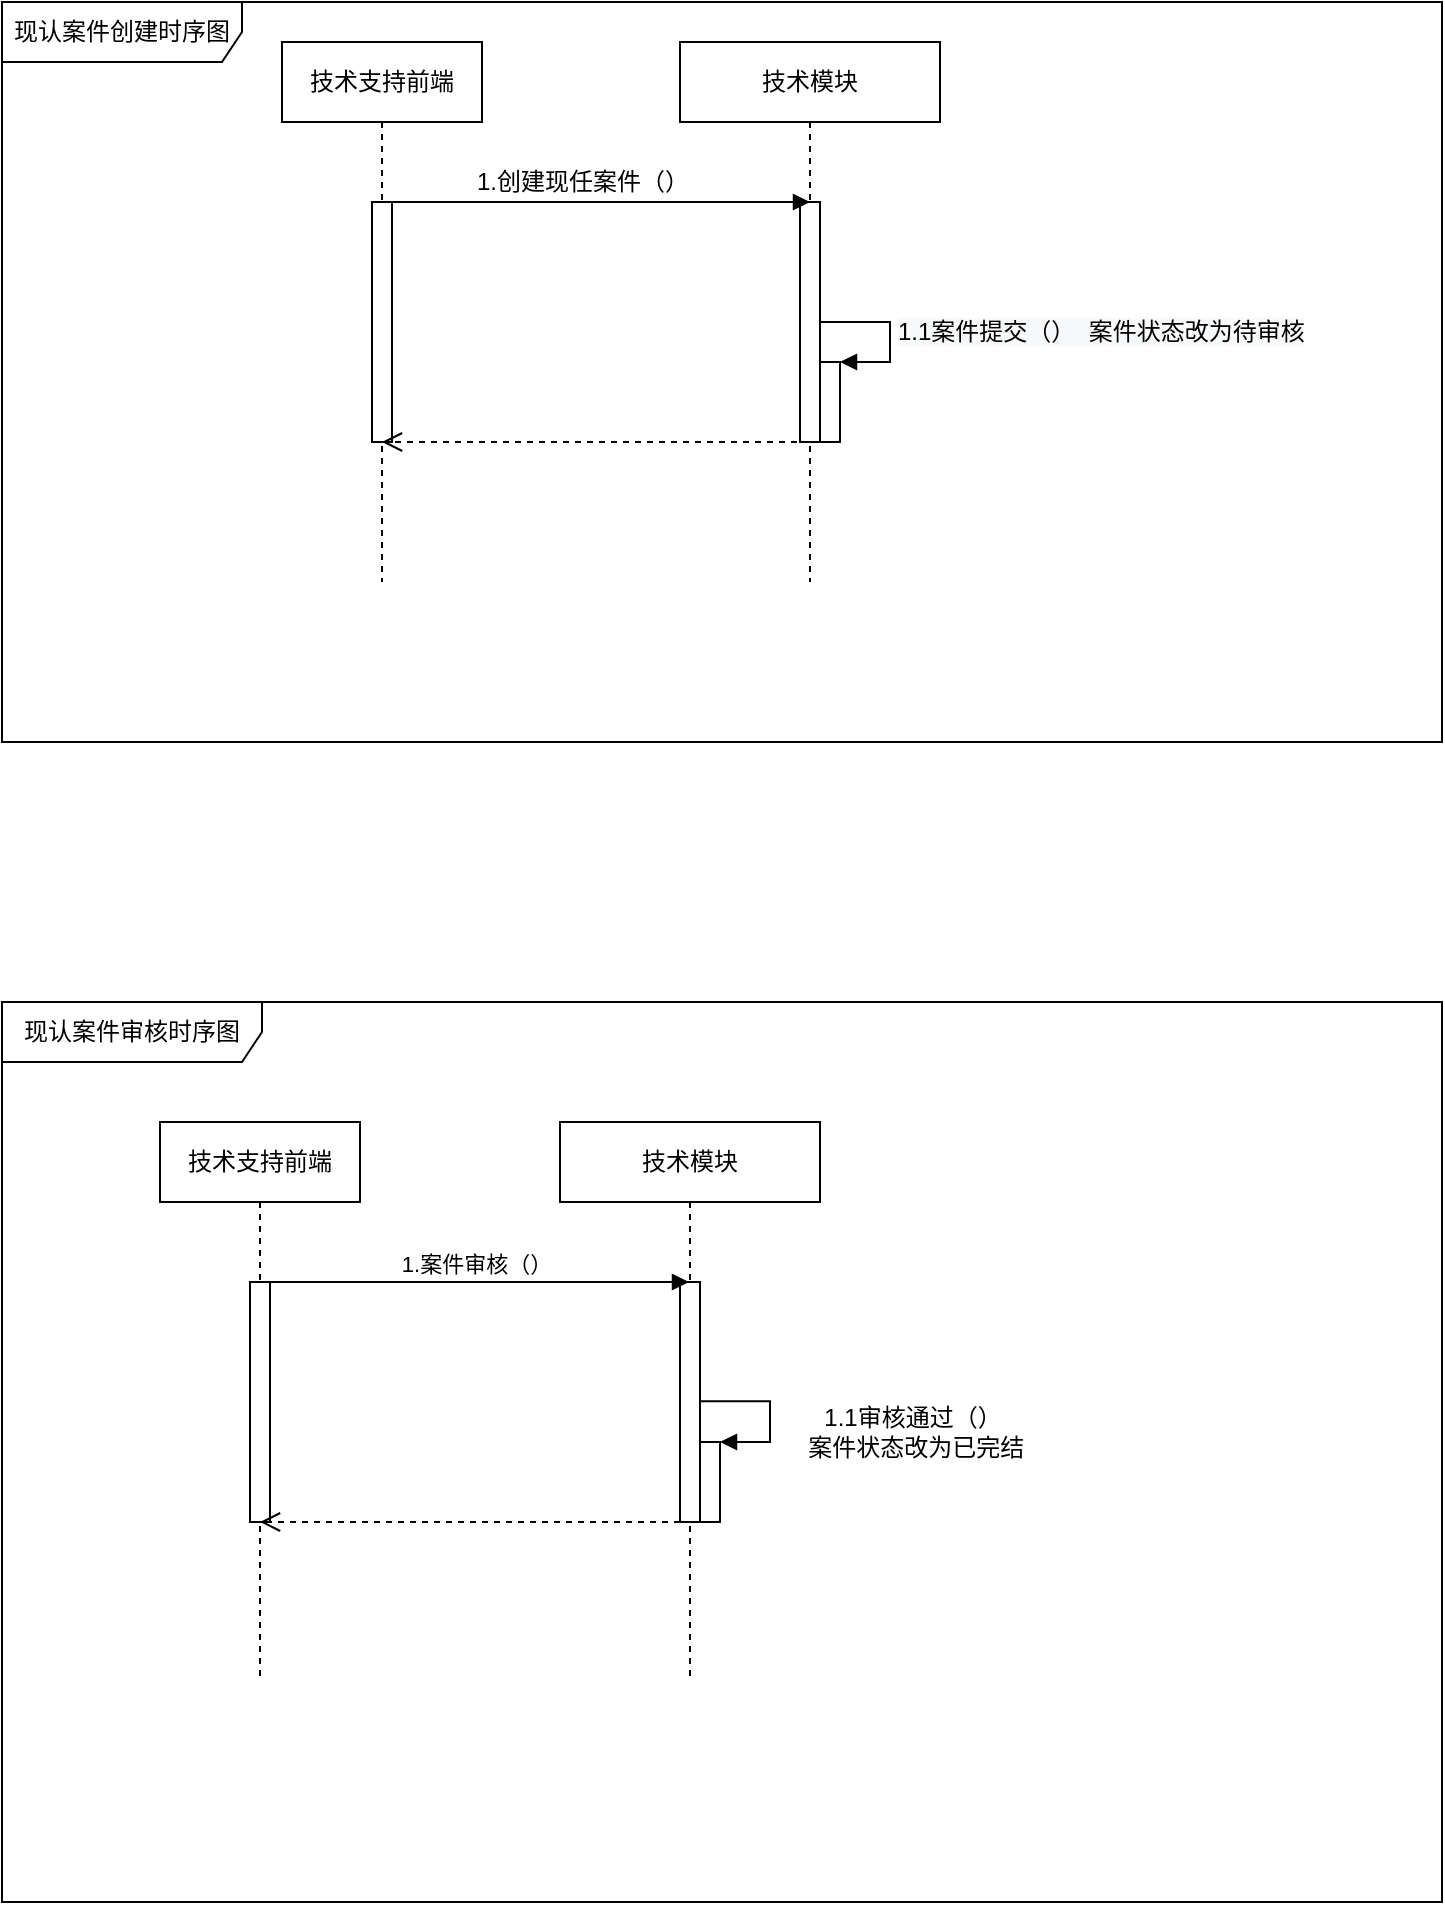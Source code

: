 <mxfile version="16.5.3" type="github" pages="11">
  <diagram name="原现任案件时序图" id="XySVKxpuCLaTzKX1klEr">
    <mxGraphModel dx="1806" dy="871" grid="1" gridSize="10" guides="1" tooltips="1" connect="1" arrows="1" fold="1" page="1" pageScale="1" pageWidth="827" pageHeight="1169" math="0" shadow="0">
      <root>
        <mxCell id="RJx9GX0pr-n8kw8aM9lX-0" />
        <mxCell id="RJx9GX0pr-n8kw8aM9lX-1" parent="RJx9GX0pr-n8kw8aM9lX-0" />
        <mxCell id="RJx9GX0pr-n8kw8aM9lX-2" value="&lt;font style=&quot;vertical-align: inherit&quot;&gt;&lt;font style=&quot;vertical-align: inherit&quot;&gt;技术支持前端&lt;/font&gt;&lt;/font&gt;" style="shape=umlLifeline;perimeter=lifelinePerimeter;whiteSpace=wrap;html=1;container=1;collapsible=0;recursiveResize=0;outlineConnect=0;" parent="RJx9GX0pr-n8kw8aM9lX-1" vertex="1">
          <mxGeometry x="150" y="140" width="100" height="270" as="geometry" />
        </mxCell>
        <mxCell id="RJx9GX0pr-n8kw8aM9lX-5" value="" style="html=1;points=[];perimeter=orthogonalPerimeter;" parent="RJx9GX0pr-n8kw8aM9lX-2" vertex="1">
          <mxGeometry x="45" y="80" width="10" height="120" as="geometry" />
        </mxCell>
        <mxCell id="RJx9GX0pr-n8kw8aM9lX-3" value="技术模块" style="shape=umlLifeline;perimeter=lifelinePerimeter;whiteSpace=wrap;html=1;container=1;collapsible=0;recursiveResize=0;outlineConnect=0;" parent="RJx9GX0pr-n8kw8aM9lX-1" vertex="1">
          <mxGeometry x="349" y="140" width="130" height="270" as="geometry" />
        </mxCell>
        <mxCell id="RJx9GX0pr-n8kw8aM9lX-6" value="" style="html=1;points=[];perimeter=orthogonalPerimeter;" parent="RJx9GX0pr-n8kw8aM9lX-3" vertex="1">
          <mxGeometry x="60" y="80" width="10" height="120" as="geometry" />
        </mxCell>
        <mxCell id="tgx3HBcEQ4r8Xcu7-Alv-10" value="" style="html=1;points=[];perimeter=orthogonalPerimeter;" parent="RJx9GX0pr-n8kw8aM9lX-3" vertex="1">
          <mxGeometry x="70" y="160" width="10" height="40" as="geometry" />
        </mxCell>
        <mxCell id="tgx3HBcEQ4r8Xcu7-Alv-11" value="&lt;span style=&quot;font-size: 12px ; text-align: center ; background-color: rgb(248 , 249 , 250)&quot;&gt;1.1案件提交（）&amp;nbsp; 案件状态改为待审核&lt;/span&gt;" style="edgeStyle=orthogonalEdgeStyle;html=1;align=left;spacingLeft=2;endArrow=block;rounded=0;entryX=1;entryY=0;exitX=0.977;exitY=0.5;exitDx=0;exitDy=0;exitPerimeter=0;" parent="RJx9GX0pr-n8kw8aM9lX-3" source="RJx9GX0pr-n8kw8aM9lX-6" target="tgx3HBcEQ4r8Xcu7-Alv-10" edge="1">
          <mxGeometry relative="1" as="geometry">
            <mxPoint x="75" y="140" as="sourcePoint" />
            <Array as="points">
              <mxPoint x="105" y="140" />
              <mxPoint x="105" y="160" />
            </Array>
          </mxGeometry>
        </mxCell>
        <mxCell id="RJx9GX0pr-n8kw8aM9lX-7" value="" style="html=1;verticalAlign=bottom;endArrow=block;rounded=0;entryX=0.5;entryY=0;entryDx=0;entryDy=0;entryPerimeter=0;" parent="RJx9GX0pr-n8kw8aM9lX-1" target="RJx9GX0pr-n8kw8aM9lX-6" edge="1">
          <mxGeometry width="80" relative="1" as="geometry">
            <mxPoint x="200" y="220" as="sourcePoint" />
            <mxPoint x="380" y="220" as="targetPoint" />
          </mxGeometry>
        </mxCell>
        <mxCell id="RJx9GX0pr-n8kw8aM9lX-9" value="&lt;font style=&quot;vertical-align: inherit&quot;&gt;&lt;font style=&quot;vertical-align: inherit&quot;&gt;1.创建现任案件（）&lt;/font&gt;&lt;/font&gt;" style="text;html=1;align=center;verticalAlign=middle;resizable=0;points=[];autosize=1;strokeColor=none;fillColor=none;" parent="RJx9GX0pr-n8kw8aM9lX-1" vertex="1">
          <mxGeometry x="240" y="200" width="120" height="20" as="geometry" />
        </mxCell>
        <mxCell id="FcXuRpHlxLw0r6WC0E7l-5" value="" style="html=1;verticalAlign=bottom;endArrow=open;dashed=1;endSize=8;" parent="RJx9GX0pr-n8kw8aM9lX-1" source="RJx9GX0pr-n8kw8aM9lX-3" edge="1">
          <mxGeometry relative="1" as="geometry">
            <mxPoint x="280" y="340" as="sourcePoint" />
            <mxPoint x="200" y="340" as="targetPoint" />
          </mxGeometry>
        </mxCell>
        <mxCell id="tgx3HBcEQ4r8Xcu7-Alv-4" value="&lt;font style=&quot;vertical-align: inherit&quot;&gt;&lt;font style=&quot;vertical-align: inherit&quot;&gt;技术支持前端&lt;/font&gt;&lt;/font&gt;" style="shape=umlLifeline;perimeter=lifelinePerimeter;whiteSpace=wrap;html=1;container=1;collapsible=0;recursiveResize=0;outlineConnect=0;" parent="RJx9GX0pr-n8kw8aM9lX-1" vertex="1">
          <mxGeometry x="89" y="680" width="100" height="280" as="geometry" />
        </mxCell>
        <mxCell id="tgx3HBcEQ4r8Xcu7-Alv-5" value="" style="html=1;points=[];perimeter=orthogonalPerimeter;" parent="tgx3HBcEQ4r8Xcu7-Alv-4" vertex="1">
          <mxGeometry x="45" y="80" width="10" height="120" as="geometry" />
        </mxCell>
        <mxCell id="tgx3HBcEQ4r8Xcu7-Alv-6" value="技术模块" style="shape=umlLifeline;perimeter=lifelinePerimeter;whiteSpace=wrap;html=1;container=1;collapsible=0;recursiveResize=0;outlineConnect=0;" parent="RJx9GX0pr-n8kw8aM9lX-1" vertex="1">
          <mxGeometry x="289" y="680" width="130" height="280" as="geometry" />
        </mxCell>
        <mxCell id="tgx3HBcEQ4r8Xcu7-Alv-7" value="" style="html=1;points=[];perimeter=orthogonalPerimeter;" parent="tgx3HBcEQ4r8Xcu7-Alv-6" vertex="1">
          <mxGeometry x="60" y="80" width="10" height="120" as="geometry" />
        </mxCell>
        <mxCell id="tgx3HBcEQ4r8Xcu7-Alv-13" value="" style="html=1;points=[];perimeter=orthogonalPerimeter;" parent="tgx3HBcEQ4r8Xcu7-Alv-6" vertex="1">
          <mxGeometry x="70" y="160" width="10" height="40" as="geometry" />
        </mxCell>
        <mxCell id="tgx3HBcEQ4r8Xcu7-Alv-14" value="" style="edgeStyle=orthogonalEdgeStyle;html=1;align=left;spacingLeft=2;endArrow=block;rounded=0;entryX=1;entryY=0;exitX=1;exitY=0.497;exitDx=0;exitDy=0;exitPerimeter=0;" parent="tgx3HBcEQ4r8Xcu7-Alv-6" source="tgx3HBcEQ4r8Xcu7-Alv-7" target="tgx3HBcEQ4r8Xcu7-Alv-13" edge="1">
          <mxGeometry relative="1" as="geometry">
            <mxPoint x="75" y="140" as="sourcePoint" />
            <Array as="points">
              <mxPoint x="105" y="140" />
              <mxPoint x="105" y="160" />
            </Array>
          </mxGeometry>
        </mxCell>
        <mxCell id="tgx3HBcEQ4r8Xcu7-Alv-12" value="1.案件审核（）" style="html=1;verticalAlign=bottom;endArrow=block;rounded=0;" parent="RJx9GX0pr-n8kw8aM9lX-1" target="tgx3HBcEQ4r8Xcu7-Alv-6" edge="1">
          <mxGeometry width="80" relative="1" as="geometry">
            <mxPoint x="139" y="760" as="sourcePoint" />
            <mxPoint x="219" y="760" as="targetPoint" />
          </mxGeometry>
        </mxCell>
        <mxCell id="tgx3HBcEQ4r8Xcu7-Alv-15" value="" style="html=1;verticalAlign=bottom;endArrow=open;dashed=1;endSize=8;rounded=0;" parent="RJx9GX0pr-n8kw8aM9lX-1" edge="1">
          <mxGeometry relative="1" as="geometry">
            <mxPoint x="349" y="880" as="sourcePoint" />
            <mxPoint x="139" y="880" as="targetPoint" />
          </mxGeometry>
        </mxCell>
        <mxCell id="tgx3HBcEQ4r8Xcu7-Alv-16" value="1.1审核通过（）&lt;br&gt;&amp;nbsp;案件状态改为已完结" style="text;html=1;align=center;verticalAlign=middle;resizable=0;points=[];autosize=1;strokeColor=none;fillColor=none;" parent="RJx9GX0pr-n8kw8aM9lX-1" vertex="1">
          <mxGeometry x="400" y="820" width="130" height="30" as="geometry" />
        </mxCell>
        <mxCell id="G_6wBEW2XoETe_rV5Fr3-1" value="现认案件创建时序图" style="shape=umlFrame;whiteSpace=wrap;html=1;width=120;height=30;" parent="RJx9GX0pr-n8kw8aM9lX-1" vertex="1">
          <mxGeometry x="10" y="120" width="720" height="370" as="geometry" />
        </mxCell>
        <mxCell id="G_6wBEW2XoETe_rV5Fr3-2" value="现认案件审核时序图" style="shape=umlFrame;whiteSpace=wrap;html=1;width=130;height=30;" parent="RJx9GX0pr-n8kw8aM9lX-1" vertex="1">
          <mxGeometry x="10" y="620" width="720" height="450" as="geometry" />
        </mxCell>
      </root>
    </mxGraphModel>
  </diagram>
  <diagram name="原现认案件事件设计" id="N8mOV83er59BVY7yjHN3">
    <mxGraphModel dx="1859" dy="498" grid="1" gridSize="10" guides="1" tooltips="1" connect="1" arrows="1" fold="1" page="1" pageScale="1" pageWidth="827" pageHeight="1169" math="0" shadow="0">
      <root>
        <mxCell id="sFWC_ZGZAxWHbm_E73ft-0" />
        <mxCell id="sFWC_ZGZAxWHbm_E73ft-1" parent="sFWC_ZGZAxWHbm_E73ft-0" />
        <mxCell id="ZKJsQCSqWeG-n03xMEXC-0" value="" style="rounded=0;whiteSpace=wrap;html=1;dashed=1;fillColor=#AADA90;strokeColor=#82b366;" parent="sFWC_ZGZAxWHbm_E73ft-1" vertex="1">
          <mxGeometry x="-711" y="327" width="671" height="293" as="geometry" />
        </mxCell>
        <mxCell id="fdsACRjmGi9JIAASuTX7-3" style="edgeStyle=orthogonalEdgeStyle;rounded=0;orthogonalLoop=1;jettySize=auto;html=1;entryX=0.5;entryY=0;entryDx=0;entryDy=0;endArrow=block;endFill=1;" parent="sFWC_ZGZAxWHbm_E73ft-1" source="ZKJsQCSqWeG-n03xMEXC-11" edge="1">
          <mxGeometry relative="1" as="geometry">
            <mxPoint x="-331" y="557" as="targetPoint" />
          </mxGeometry>
        </mxCell>
        <mxCell id="fdsACRjmGi9JIAASuTX7-4" value="退回" style="edgeLabel;html=1;align=center;verticalAlign=middle;resizable=0;points=[];" parent="fdsACRjmGi9JIAASuTX7-3" vertex="1" connectable="0">
          <mxGeometry x="0.098" relative="1" as="geometry">
            <mxPoint as="offset" />
          </mxGeometry>
        </mxCell>
        <mxCell id="ZKJsQCSqWeG-n03xMEXC-11" value="待审核" style="rounded=0;whiteSpace=wrap;html=1;" parent="sFWC_ZGZAxWHbm_E73ft-1" vertex="1">
          <mxGeometry x="-391" y="417" width="120" height="60" as="geometry" />
        </mxCell>
        <mxCell id="ZKJsQCSqWeG-n03xMEXC-18" style="edgeStyle=none;rounded=0;orthogonalLoop=1;jettySize=auto;html=1;entryX=0;entryY=0.5;entryDx=0;entryDy=0;endArrow=none;endFill=0;" parent="sFWC_ZGZAxWHbm_E73ft-1" edge="1">
          <mxGeometry relative="1" as="geometry">
            <mxPoint x="500" y="380" as="sourcePoint" />
            <mxPoint x="500" y="380" as="targetPoint" />
          </mxGeometry>
        </mxCell>
        <mxCell id="RB-smwtrd3BhhZTNML_I-0" value="现认案件状态迁移" style="text;html=1;align=center;verticalAlign=middle;resizable=0;points=[];autosize=1;strokeColor=none;fillColor=none;" parent="sFWC_ZGZAxWHbm_E73ft-1" vertex="1">
          <mxGeometry x="-711" y="336" width="110" height="20" as="geometry" />
        </mxCell>
        <mxCell id="zhxlGpXSoZ1X9MbQopwY-1" value="已退回" style="rounded=0;whiteSpace=wrap;html=1;" parent="sFWC_ZGZAxWHbm_E73ft-1" vertex="1">
          <mxGeometry x="-391" y="555" width="120" height="60" as="geometry" />
        </mxCell>
        <mxCell id="8vObPOlJb84hjjjBJuNL-1" style="edgeStyle=none;rounded=0;orthogonalLoop=1;jettySize=auto;html=1;startArrow=none;startFill=0;endArrow=block;endFill=1;" parent="sFWC_ZGZAxWHbm_E73ft-1" source="8vObPOlJb84hjjjBJuNL-0" target="ZKJsQCSqWeG-n03xMEXC-11" edge="1">
          <mxGeometry relative="1" as="geometry" />
        </mxCell>
        <mxCell id="k2n-dwp7JhImMaH8DRaa-3" value="提交" style="edgeLabel;html=1;align=center;verticalAlign=middle;resizable=0;points=[];" parent="8vObPOlJb84hjjjBJuNL-1" vertex="1" connectable="0">
          <mxGeometry x="-0.096" y="1" relative="1" as="geometry">
            <mxPoint y="-9" as="offset" />
          </mxGeometry>
        </mxCell>
        <mxCell id="8vObPOlJb84hjjjBJuNL-0" value="待提交" style="rounded=0;whiteSpace=wrap;html=1;" parent="sFWC_ZGZAxWHbm_E73ft-1" vertex="1">
          <mxGeometry x="-611" y="417" width="120" height="60" as="geometry" />
        </mxCell>
        <mxCell id="k2n-dwp7JhImMaH8DRaa-1" style="edgeStyle=none;rounded=0;orthogonalLoop=1;jettySize=auto;html=1;startArrow=none;startFill=0;endArrow=block;endFill=1;" parent="sFWC_ZGZAxWHbm_E73ft-1" edge="1">
          <mxGeometry relative="1" as="geometry">
            <mxPoint x="-711" y="447" as="sourcePoint" />
            <mxPoint x="-610" y="446.58" as="targetPoint" />
          </mxGeometry>
        </mxCell>
        <mxCell id="k2n-dwp7JhImMaH8DRaa-9" value="&lt;span style=&quot;font-size: 12px ; background-color: rgb(248 , 249 , 250)&quot;&gt;保存&lt;/span&gt;" style="edgeLabel;html=1;align=center;verticalAlign=middle;resizable=0;points=[];" parent="k2n-dwp7JhImMaH8DRaa-1" vertex="1" connectable="0">
          <mxGeometry x="-0.231" relative="1" as="geometry">
            <mxPoint as="offset" />
          </mxGeometry>
        </mxCell>
        <mxCell id="k2n-dwp7JhImMaH8DRaa-7" value="" style="curved=1;endArrow=block;html=1;rounded=0;exitX=0.063;exitY=1.042;exitDx=0;exitDy=0;exitPerimeter=0;endFill=1;" parent="sFWC_ZGZAxWHbm_E73ft-1" target="ZKJsQCSqWeG-n03xMEXC-11" edge="1">
          <mxGeometry width="50" height="50" relative="1" as="geometry">
            <mxPoint x="-714.7" y="447.84" as="sourcePoint" />
            <mxPoint x="-241" y="337" as="targetPoint" />
            <Array as="points">
              <mxPoint x="-521" y="357" />
              <mxPoint x="-311" y="347" />
            </Array>
          </mxGeometry>
        </mxCell>
        <mxCell id="k2n-dwp7JhImMaH8DRaa-8" value="提交" style="edgeLabel;html=1;align=center;verticalAlign=middle;resizable=0;points=[];" parent="k2n-dwp7JhImMaH8DRaa-7" vertex="1" connectable="0">
          <mxGeometry x="0.029" y="-7" relative="1" as="geometry">
            <mxPoint as="offset" />
          </mxGeometry>
        </mxCell>
        <mxCell id="fdsACRjmGi9JIAASuTX7-6" style="edgeStyle=orthogonalEdgeStyle;rounded=0;orthogonalLoop=1;jettySize=auto;html=1;exitX=0.5;exitY=1;exitDx=0;exitDy=0;" parent="sFWC_ZGZAxWHbm_E73ft-1" edge="1">
          <mxGeometry relative="1" as="geometry">
            <mxPoint x="-331" y="637" as="sourcePoint" />
            <mxPoint x="-331" y="637" as="targetPoint" />
          </mxGeometry>
        </mxCell>
        <mxCell id="PMsnMHZFQMTpGYGAEBXj-2" style="edgeStyle=orthogonalEdgeStyle;rounded=0;orthogonalLoop=1;jettySize=auto;html=1;startArrow=none;startFill=0;endArrow=block;endFill=1;exitX=0;exitY=0.5;exitDx=0;exitDy=0;curved=1;" parent="sFWC_ZGZAxWHbm_E73ft-1" source="zhxlGpXSoZ1X9MbQopwY-1" edge="1">
          <mxGeometry relative="1" as="geometry">
            <mxPoint x="-371" y="597" as="sourcePoint" />
            <mxPoint x="-391" y="447" as="targetPoint" />
            <Array as="points">
              <mxPoint x="-460" y="585" />
              <mxPoint x="-460" y="447" />
            </Array>
          </mxGeometry>
        </mxCell>
        <mxCell id="PMsnMHZFQMTpGYGAEBXj-3" value="重新提交" style="edgeLabel;html=1;align=center;verticalAlign=middle;resizable=0;points=[];" parent="PMsnMHZFQMTpGYGAEBXj-2" vertex="1" connectable="0">
          <mxGeometry x="-0.096" y="1" relative="1" as="geometry">
            <mxPoint y="-9" as="offset" />
          </mxGeometry>
        </mxCell>
        <mxCell id="sK8mU2PaV1SSycSLhcYn-2" value="已发布" style="rounded=0;whiteSpace=wrap;html=1;" vertex="1" parent="sFWC_ZGZAxWHbm_E73ft-1">
          <mxGeometry x="-190" y="417" width="120" height="60" as="geometry" />
        </mxCell>
        <mxCell id="sK8mU2PaV1SSycSLhcYn-3" style="edgeStyle=none;rounded=0;orthogonalLoop=1;jettySize=auto;html=1;startArrow=none;startFill=0;endArrow=block;endFill=1;" edge="1" parent="sFWC_ZGZAxWHbm_E73ft-1">
          <mxGeometry relative="1" as="geometry">
            <mxPoint x="-271" y="447" as="sourcePoint" />
            <mxPoint x="-190" y="447" as="targetPoint" />
          </mxGeometry>
        </mxCell>
        <mxCell id="sK8mU2PaV1SSycSLhcYn-4" value="发布" style="edgeLabel;html=1;align=center;verticalAlign=middle;resizable=0;points=[];" vertex="1" connectable="0" parent="sK8mU2PaV1SSycSLhcYn-3">
          <mxGeometry x="-0.096" y="1" relative="1" as="geometry">
            <mxPoint y="-9" as="offset" />
          </mxGeometry>
        </mxCell>
      </root>
    </mxGraphModel>
  </diagram>
  <diagram name="原现认案件行为设计" id="mp6fDaSLIDRyFbWaYWH1">
    <mxGraphModel dx="2633" dy="871" grid="1" gridSize="10" guides="1" tooltips="1" connect="1" arrows="1" fold="1" page="1" pageScale="1" pageWidth="827" pageHeight="1169" math="0" shadow="0">
      <root>
        <mxCell id="UYtifntdZZfWKfdKlsUH-0" />
        <mxCell id="UYtifntdZZfWKfdKlsUH-1" parent="UYtifntdZZfWKfdKlsUH-0" />
        <mxCell id="UYtifntdZZfWKfdKlsUH-2" value="接口-BFF服务" style="shape=umlLifeline;perimeter=lifelinePerimeter;whiteSpace=wrap;html=1;container=1;collapsible=0;recursiveResize=0;outlineConnect=0;" parent="UYtifntdZZfWKfdKlsUH-1" vertex="1">
          <mxGeometry x="270" y="110" width="100" height="450" as="geometry" />
        </mxCell>
        <mxCell id="UYtifntdZZfWKfdKlsUH-7" value="" style="html=1;points=[];perimeter=orthogonalPerimeter;" parent="UYtifntdZZfWKfdKlsUH-2" vertex="1">
          <mxGeometry x="45" y="100" width="10" height="300" as="geometry" />
        </mxCell>
        <mxCell id="UYtifntdZZfWKfdKlsUH-10" value="1.发送现任案件创建请求（）" style="html=1;verticalAlign=bottom;endArrow=block;rounded=0;" parent="UYtifntdZZfWKfdKlsUH-2" source="UYtifntdZZfWKfdKlsUH-6" edge="1">
          <mxGeometry width="80" relative="1" as="geometry">
            <mxPoint x="-35" y="100" as="sourcePoint" />
            <mxPoint x="45" y="100" as="targetPoint" />
          </mxGeometry>
        </mxCell>
        <mxCell id="4f2t__4gUSH8aAKL0DCI-0" value="" style="html=1;verticalAlign=bottom;endArrow=open;dashed=1;endSize=8;rounded=0;curved=1;entryX=1.067;entryY=0.844;entryDx=0;entryDy=0;entryPerimeter=0;" parent="UYtifntdZZfWKfdKlsUH-2" edge="1">
          <mxGeometry relative="1" as="geometry">
            <mxPoint x="45" y="399" as="sourcePoint" />
            <mxPoint x="-144.33" y="399.08" as="targetPoint" />
          </mxGeometry>
        </mxCell>
        <mxCell id="UYtifntdZZfWKfdKlsUH-3" value="领域层-质量反馈跟踪原子服务" style="shape=umlLifeline;perimeter=lifelinePerimeter;whiteSpace=wrap;html=1;container=1;collapsible=0;recursiveResize=0;outlineConnect=0;" parent="UYtifntdZZfWKfdKlsUH-1" vertex="1">
          <mxGeometry x="640" y="110" width="140" height="450" as="geometry" />
        </mxCell>
        <mxCell id="UYtifntdZZfWKfdKlsUH-9" value="" style="html=1;points=[];perimeter=orthogonalPerimeter;" parent="UYtifntdZZfWKfdKlsUH-3" vertex="1">
          <mxGeometry x="65" y="200" width="10" height="180" as="geometry" />
        </mxCell>
        <mxCell id="ycpbWLEgJ9y47tiUJFu6-5" value="" style="edgeStyle=orthogonalEdgeStyle;html=1;align=left;spacingLeft=2;endArrow=block;rounded=0;entryX=1;entryY=0;exitX=1;exitY=0.615;exitDx=0;exitDy=0;exitPerimeter=0;" parent="UYtifntdZZfWKfdKlsUH-3" edge="1">
          <mxGeometry relative="1" as="geometry">
            <mxPoint x="75" y="227.7" as="sourcePoint" />
            <Array as="points">
              <mxPoint x="110" y="228" />
              <mxPoint x="110" y="247" />
            </Array>
            <mxPoint x="85" y="247" as="targetPoint" />
          </mxGeometry>
        </mxCell>
        <mxCell id="6KUHmkAFUg48GxjMBlYt-0" value="" style="html=1;points=[];perimeter=orthogonalPerimeter;" parent="UYtifntdZZfWKfdKlsUH-3" vertex="1">
          <mxGeometry x="75" y="247" width="10" height="40" as="geometry" />
        </mxCell>
        <mxCell id="UYtifntdZZfWKfdKlsUH-4" value="技术支持前端" style="shape=umlLifeline;perimeter=lifelinePerimeter;whiteSpace=wrap;html=1;container=1;collapsible=0;recursiveResize=0;outlineConnect=0;" parent="UYtifntdZZfWKfdKlsUH-1" vertex="1">
          <mxGeometry x="70" y="110" width="100" height="450" as="geometry" />
        </mxCell>
        <mxCell id="UYtifntdZZfWKfdKlsUH-6" value="" style="html=1;points=[];perimeter=orthogonalPerimeter;" parent="UYtifntdZZfWKfdKlsUH-4" vertex="1">
          <mxGeometry x="45" y="80" width="10" height="320" as="geometry" />
        </mxCell>
        <mxCell id="UYtifntdZZfWKfdKlsUH-5" value="应用层-技术支持聚合服务" style="shape=umlLifeline;perimeter=lifelinePerimeter;whiteSpace=wrap;html=1;container=1;collapsible=0;recursiveResize=0;outlineConnect=0;" parent="UYtifntdZZfWKfdKlsUH-1" vertex="1">
          <mxGeometry x="460" y="110" width="100" height="450" as="geometry" />
        </mxCell>
        <mxCell id="UYtifntdZZfWKfdKlsUH-8" value="" style="html=1;points=[];perimeter=orthogonalPerimeter;" parent="UYtifntdZZfWKfdKlsUH-5" vertex="1">
          <mxGeometry x="45" y="140" width="10" height="250" as="geometry" />
        </mxCell>
        <mxCell id="UYtifntdZZfWKfdKlsUH-11" value="2.调用创建现任案件（）" style="html=1;verticalAlign=bottom;endArrow=block;rounded=0;" parent="UYtifntdZZfWKfdKlsUH-5" source="UYtifntdZZfWKfdKlsUH-7" edge="1">
          <mxGeometry width="80" relative="1" as="geometry">
            <mxPoint x="-130" y="140" as="sourcePoint" />
            <mxPoint x="45" y="140" as="targetPoint" />
          </mxGeometry>
        </mxCell>
        <mxCell id="Y41OxVsRTjosM0sOyGU5-5" value="" style="html=1;verticalAlign=bottom;endArrow=open;dashed=1;endSize=8;rounded=0;curved=1;" parent="UYtifntdZZfWKfdKlsUH-5" edge="1">
          <mxGeometry relative="1" as="geometry">
            <mxPoint x="51" y="390" as="sourcePoint" />
            <mxPoint x="-134" y="390" as="targetPoint" />
          </mxGeometry>
        </mxCell>
        <mxCell id="UYtifntdZZfWKfdKlsUH-16" value="3.1案件提交（）&amp;nbsp; 案件状态改为待审核" style="text;html=1;align=center;verticalAlign=middle;resizable=0;points=[];autosize=1;strokeColor=none;fillColor=none;" parent="UYtifntdZZfWKfdKlsUH-1" vertex="1">
          <mxGeometry x="745" y="340" width="220" height="20" as="geometry" />
        </mxCell>
        <mxCell id="FVq77bd8pG-vbMbwd8tE-0" value="接口-BFF服务" style="shape=umlLifeline;perimeter=lifelinePerimeter;whiteSpace=wrap;html=1;container=1;collapsible=0;recursiveResize=0;outlineConnect=0;" parent="UYtifntdZZfWKfdKlsUH-1" vertex="1">
          <mxGeometry x="220" y="880" width="100" height="360" as="geometry" />
        </mxCell>
        <mxCell id="FVq77bd8pG-vbMbwd8tE-1" value="" style="html=1;points=[];perimeter=orthogonalPerimeter;" parent="FVq77bd8pG-vbMbwd8tE-0" vertex="1">
          <mxGeometry x="45" y="100" width="10" height="260" as="geometry" />
        </mxCell>
        <mxCell id="FVq77bd8pG-vbMbwd8tE-2" value="1.发送现任案件审核请求（）" style="html=1;verticalAlign=bottom;endArrow=block;rounded=0;" parent="FVq77bd8pG-vbMbwd8tE-0" source="FVq77bd8pG-vbMbwd8tE-10" edge="1">
          <mxGeometry width="80" relative="1" as="geometry">
            <mxPoint x="-35" y="100" as="sourcePoint" />
            <mxPoint x="45" y="100" as="targetPoint" />
          </mxGeometry>
        </mxCell>
        <mxCell id="4f2t__4gUSH8aAKL0DCI-6" value="" style="html=1;verticalAlign=bottom;endArrow=open;dashed=1;endSize=8;rounded=0;curved=1;" parent="FVq77bd8pG-vbMbwd8tE-0" edge="1">
          <mxGeometry relative="1" as="geometry">
            <mxPoint x="50" y="360" as="sourcePoint" />
            <mxPoint x="-145.333" y="360" as="targetPoint" />
          </mxGeometry>
        </mxCell>
        <mxCell id="FVq77bd8pG-vbMbwd8tE-3" value="质量反馈跟踪原子服务" style="shape=umlLifeline;perimeter=lifelinePerimeter;whiteSpace=wrap;html=1;container=1;collapsible=0;recursiveResize=0;outlineConnect=0;" parent="UYtifntdZZfWKfdKlsUH-1" vertex="1">
          <mxGeometry x="590" y="880" width="130" height="360" as="geometry" />
        </mxCell>
        <mxCell id="FVq77bd8pG-vbMbwd8tE-4" value="" style="html=1;points=[];perimeter=orthogonalPerimeter;" parent="FVq77bd8pG-vbMbwd8tE-3" vertex="1">
          <mxGeometry x="60" y="150" width="10" height="180" as="geometry" />
        </mxCell>
        <mxCell id="abb7bGbqJ6jjYDXrOOQk-2" value="" style="html=1;points=[];perimeter=orthogonalPerimeter;" parent="FVq77bd8pG-vbMbwd8tE-3" vertex="1">
          <mxGeometry x="70" y="180" width="10" height="40" as="geometry" />
        </mxCell>
        <mxCell id="abb7bGbqJ6jjYDXrOOQk-3" value="" style="edgeStyle=orthogonalEdgeStyle;html=1;align=left;spacingLeft=2;endArrow=block;rounded=0;entryX=1;entryY=0;exitX=1.038;exitY=0.068;exitDx=0;exitDy=0;exitPerimeter=0;" parent="FVq77bd8pG-vbMbwd8tE-3" source="FVq77bd8pG-vbMbwd8tE-4" target="abb7bGbqJ6jjYDXrOOQk-2" edge="1">
          <mxGeometry relative="1" as="geometry">
            <mxPoint x="75" y="160" as="sourcePoint" />
            <Array as="points">
              <mxPoint x="70" y="160" />
              <mxPoint x="105" y="160" />
              <mxPoint x="105" y="180" />
            </Array>
          </mxGeometry>
        </mxCell>
        <mxCell id="abb7bGbqJ6jjYDXrOOQk-5" value="" style="edgeStyle=orthogonalEdgeStyle;html=1;align=left;spacingLeft=2;endArrow=block;rounded=0;exitX=1.038;exitY=0.068;exitDx=0;exitDy=0;exitPerimeter=0;dashed=1;entryX=1;entryY=0.561;entryDx=0;entryDy=0;entryPerimeter=0;" parent="FVq77bd8pG-vbMbwd8tE-3" target="FVq77bd8pG-vbMbwd8tE-4" edge="1">
          <mxGeometry relative="1" as="geometry">
            <mxPoint x="70.0" y="230" as="sourcePoint" />
            <Array as="points">
              <mxPoint x="70" y="231" />
              <mxPoint x="105" y="231" />
              <mxPoint x="105" y="251" />
            </Array>
            <mxPoint x="80" y="251" as="targetPoint" />
          </mxGeometry>
        </mxCell>
        <mxCell id="abb7bGbqJ6jjYDXrOOQk-6" value="" style="html=1;points=[];perimeter=orthogonalPerimeter;" parent="FVq77bd8pG-vbMbwd8tE-3" vertex="1">
          <mxGeometry x="70" y="289" width="10" height="40" as="geometry" />
        </mxCell>
        <mxCell id="abb7bGbqJ6jjYDXrOOQk-7" value="" style="edgeStyle=orthogonalEdgeStyle;html=1;align=left;spacingLeft=2;endArrow=block;rounded=0;entryX=1;entryY=0;" parent="FVq77bd8pG-vbMbwd8tE-3" source="FVq77bd8pG-vbMbwd8tE-4" target="abb7bGbqJ6jjYDXrOOQk-6" edge="1">
          <mxGeometry relative="1" as="geometry">
            <mxPoint x="75" y="260" as="sourcePoint" />
            <Array as="points">
              <mxPoint x="105" y="270" />
              <mxPoint x="105" y="289" />
            </Array>
          </mxGeometry>
        </mxCell>
        <mxCell id="4f2t__4gUSH8aAKL0DCI-4" value="" style="html=1;verticalAlign=bottom;endArrow=open;dashed=1;endSize=8;rounded=0;curved=1;" parent="FVq77bd8pG-vbMbwd8tE-3" edge="1">
          <mxGeometry relative="1" as="geometry">
            <mxPoint x="64" y="330" as="sourcePoint" />
            <mxPoint x="-125.333" y="330" as="targetPoint" />
          </mxGeometry>
        </mxCell>
        <mxCell id="FVq77bd8pG-vbMbwd8tE-9" value="技术支持前端" style="shape=umlLifeline;perimeter=lifelinePerimeter;whiteSpace=wrap;html=1;container=1;collapsible=0;recursiveResize=0;outlineConnect=0;" parent="UYtifntdZZfWKfdKlsUH-1" vertex="1">
          <mxGeometry x="20" y="880" width="100" height="360" as="geometry" />
        </mxCell>
        <mxCell id="FVq77bd8pG-vbMbwd8tE-10" value="" style="html=1;points=[];perimeter=orthogonalPerimeter;" parent="FVq77bd8pG-vbMbwd8tE-9" vertex="1">
          <mxGeometry x="45" y="100" width="10" height="270" as="geometry" />
        </mxCell>
        <mxCell id="FVq77bd8pG-vbMbwd8tE-11" value="技术支持聚合服务" style="shape=umlLifeline;perimeter=lifelinePerimeter;whiteSpace=wrap;html=1;container=1;collapsible=0;recursiveResize=0;outlineConnect=0;" parent="UYtifntdZZfWKfdKlsUH-1" vertex="1">
          <mxGeometry x="410" y="880" width="100" height="360" as="geometry" />
        </mxCell>
        <mxCell id="FVq77bd8pG-vbMbwd8tE-12" value="" style="html=1;points=[];perimeter=orthogonalPerimeter;" parent="FVq77bd8pG-vbMbwd8tE-11" vertex="1">
          <mxGeometry x="45" y="140" width="10" height="200" as="geometry" />
        </mxCell>
        <mxCell id="FVq77bd8pG-vbMbwd8tE-13" value="2.调用现任案件审核（）" style="html=1;verticalAlign=bottom;endArrow=block;rounded=0;" parent="FVq77bd8pG-vbMbwd8tE-11" edge="1">
          <mxGeometry width="80" relative="1" as="geometry">
            <mxPoint x="-135.333" y="140" as="sourcePoint" />
            <mxPoint x="50" y="140" as="targetPoint" />
          </mxGeometry>
        </mxCell>
        <mxCell id="4f2t__4gUSH8aAKL0DCI-5" value="" style="html=1;verticalAlign=bottom;endArrow=open;dashed=1;endSize=8;rounded=0;curved=1;" parent="FVq77bd8pG-vbMbwd8tE-11" edge="1">
          <mxGeometry relative="1" as="geometry">
            <mxPoint x="49" y="340" as="sourcePoint" />
            <mxPoint x="-135.333" y="340" as="targetPoint" />
          </mxGeometry>
        </mxCell>
        <mxCell id="FVq77bd8pG-vbMbwd8tE-14" value="3.2更新案件状态（）" style="text;html=1;align=center;verticalAlign=middle;resizable=0;points=[];autosize=1;strokeColor=none;fillColor=none;" parent="UYtifntdZZfWKfdKlsUH-1" vertex="1">
          <mxGeometry x="700" y="1149" width="130" height="20" as="geometry" />
        </mxCell>
        <mxCell id="abb7bGbqJ6jjYDXrOOQk-0" value="现认案件创建行为" style="shape=umlFrame;whiteSpace=wrap;html=1;width=120;height=30;" parent="UYtifntdZZfWKfdKlsUH-1" vertex="1">
          <mxGeometry x="-60" y="30" width="1070" height="580" as="geometry" />
        </mxCell>
        <mxCell id="abb7bGbqJ6jjYDXrOOQk-1" value="现认案件审核行为" style="shape=umlFrame;whiteSpace=wrap;html=1;width=120;height=30;" parent="UYtifntdZZfWKfdKlsUH-1" vertex="1">
          <mxGeometry x="-60" y="750" width="1080" height="550" as="geometry" />
        </mxCell>
        <mxCell id="abb7bGbqJ6jjYDXrOOQk-4" value="3.1 检查审核状态是否满足前提（）" style="text;html=1;align=center;verticalAlign=middle;resizable=0;points=[];autosize=1;strokeColor=none;fillColor=none;" parent="UYtifntdZZfWKfdKlsUH-1" vertex="1">
          <mxGeometry x="700" y="1040" width="200" height="20" as="geometry" />
        </mxCell>
        <mxCell id="abb7bGbqJ6jjYDXrOOQk-10" value="待审核" style="shape=note;size=20;whiteSpace=wrap;html=1;fillColor=#e1d5e7;strokeColor=#9673a6;" parent="UYtifntdZZfWKfdKlsUH-1" vertex="1">
          <mxGeometry x="750" y="990" width="130" height="30" as="geometry" />
        </mxCell>
        <mxCell id="wBBe9R0Oam9XeWflDIDZ-0" style="edgeStyle=none;rounded=0;orthogonalLoop=1;jettySize=auto;html=1;dashed=1;endArrow=none;endFill=0;entryX=0.995;entryY=0.508;entryDx=0;entryDy=0;entryPerimeter=0;" parent="UYtifntdZZfWKfdKlsUH-1" edge="1">
          <mxGeometry relative="1" as="geometry">
            <mxPoint x="729.2" y="1036.55" as="targetPoint" />
            <mxPoint x="790.0" y="1020.0" as="sourcePoint" />
          </mxGeometry>
        </mxCell>
        <mxCell id="UYtifntdZZfWKfdKlsUH-12" value="3.调用创建现任案件（）" style="html=1;verticalAlign=bottom;endArrow=block;rounded=0;" parent="UYtifntdZZfWKfdKlsUH-1" edge="1">
          <mxGeometry width="80" relative="1" as="geometry">
            <mxPoint x="516" y="309" as="sourcePoint" />
            <mxPoint x="706" y="309" as="targetPoint" />
          </mxGeometry>
        </mxCell>
        <mxCell id="Y41OxVsRTjosM0sOyGU5-4" value="" style="html=1;verticalAlign=bottom;endArrow=open;dashed=1;endSize=8;rounded=0;curved=1;entryX=0.967;entryY=0.955;entryDx=0;entryDy=0;entryPerimeter=0;exitX=0.1;exitY=0.989;exitDx=0;exitDy=0;exitPerimeter=0;" parent="UYtifntdZZfWKfdKlsUH-1" edge="1">
          <mxGeometry relative="1" as="geometry">
            <mxPoint x="706.0" y="490.02" as="sourcePoint" />
            <mxPoint x="514.67" y="490.2" as="targetPoint" />
          </mxGeometry>
        </mxCell>
        <mxCell id="zTAYFVnRxEFADPQCce7Q-0" value="状态改为已完结" style="shape=note;size=20;whiteSpace=wrap;html=1;fillColor=#e1d5e7;strokeColor=#9673a6;" parent="UYtifntdZZfWKfdKlsUH-1" vertex="1">
          <mxGeometry x="827" y="1100" width="130" height="30" as="geometry" />
        </mxCell>
        <mxCell id="zTAYFVnRxEFADPQCce7Q-1" style="edgeStyle=none;rounded=0;orthogonalLoop=1;jettySize=auto;html=1;dashed=1;endArrow=none;endFill=0;entryX=0.91;entryY=0.092;entryDx=0;entryDy=0;entryPerimeter=0;" parent="UYtifntdZZfWKfdKlsUH-1" target="FVq77bd8pG-vbMbwd8tE-14" edge="1">
          <mxGeometry relative="1" as="geometry">
            <mxPoint x="815.0" y="1149.0" as="targetPoint" />
            <mxPoint x="875.8" y="1132.45" as="sourcePoint" />
          </mxGeometry>
        </mxCell>
        <mxCell id="FVq77bd8pG-vbMbwd8tE-5" value="3.调用现任案件审核（）" style="html=1;verticalAlign=bottom;endArrow=block;rounded=0;" parent="UYtifntdZZfWKfdKlsUH-1" edge="1">
          <mxGeometry width="80" relative="1" as="geometry">
            <mxPoint x="465" y="1040" as="sourcePoint" />
            <mxPoint x="651" y="1041" as="targetPoint" />
          </mxGeometry>
        </mxCell>
      </root>
    </mxGraphModel>
  </diagram>
  <diagram name="现任案件时序图" id="SGL9vzyPs2IE47gC_305">
    <mxGraphModel dx="2633" dy="871" grid="1" gridSize="10" guides="1" tooltips="1" connect="1" arrows="1" fold="1" page="1" pageScale="1" pageWidth="827" pageHeight="1169" math="0" shadow="0">
      <root>
        <mxCell id="D0wG_QTCu7blmNwnSPWL-0" />
        <mxCell id="D0wG_QTCu7blmNwnSPWL-1" parent="D0wG_QTCu7blmNwnSPWL-0" />
        <mxCell id="fKUUgY54KietSWMLJ5t9-0" value="&lt;font style=&quot;vertical-align: inherit&quot;&gt;&lt;font style=&quot;vertical-align: inherit&quot;&gt;技术支持前端&lt;/font&gt;&lt;/font&gt;" style="shape=umlLifeline;perimeter=lifelinePerimeter;whiteSpace=wrap;html=1;container=1;collapsible=0;recursiveResize=0;outlineConnect=0;" parent="D0wG_QTCu7blmNwnSPWL-1" vertex="1">
          <mxGeometry x="150" y="140" width="100" height="340" as="geometry" />
        </mxCell>
        <mxCell id="fKUUgY54KietSWMLJ5t9-1" value="" style="html=1;points=[];perimeter=orthogonalPerimeter;" parent="fKUUgY54KietSWMLJ5t9-0" vertex="1">
          <mxGeometry x="45" y="80" width="10" height="120" as="geometry" />
        </mxCell>
        <mxCell id="fKUUgY54KietSWMLJ5t9-2" value="技术模块" style="shape=umlLifeline;perimeter=lifelinePerimeter;whiteSpace=wrap;html=1;container=1;collapsible=0;recursiveResize=0;outlineConnect=0;" parent="D0wG_QTCu7blmNwnSPWL-1" vertex="1">
          <mxGeometry x="349" y="140" width="130" height="340" as="geometry" />
        </mxCell>
        <mxCell id="fKUUgY54KietSWMLJ5t9-3" value="" style="html=1;points=[];perimeter=orthogonalPerimeter;" parent="fKUUgY54KietSWMLJ5t9-2" vertex="1">
          <mxGeometry x="60" y="80" width="10" height="120" as="geometry" />
        </mxCell>
        <mxCell id="SNY_H68FpS9CVgDAJsVv-2" value="" style="html=1;points=[];perimeter=orthogonalPerimeter;fillColor=none;" parent="fKUUgY54KietSWMLJ5t9-2" vertex="1">
          <mxGeometry x="70" y="130" width="10" height="40" as="geometry" />
        </mxCell>
        <mxCell id="SNY_H68FpS9CVgDAJsVv-3" value="&lt;font style=&quot;vertical-align: inherit&quot;&gt;&lt;font style=&quot;vertical-align: inherit&quot;&gt;1.1 案件保存为待审核()&lt;/font&gt;&lt;/font&gt;" style="edgeStyle=orthogonalEdgeStyle;html=1;align=left;spacingLeft=2;endArrow=block;rounded=0;entryX=1;entryY=0;exitX=1.1;exitY=0.25;exitDx=0;exitDy=0;exitPerimeter=0;" parent="fKUUgY54KietSWMLJ5t9-2" source="fKUUgY54KietSWMLJ5t9-3" target="SNY_H68FpS9CVgDAJsVv-2" edge="1">
          <mxGeometry x="0.114" relative="1" as="geometry">
            <mxPoint x="75" y="110" as="sourcePoint" />
            <Array as="points">
              <mxPoint x="105" y="110" />
              <mxPoint x="105" y="130" />
            </Array>
            <mxPoint as="offset" />
          </mxGeometry>
        </mxCell>
        <mxCell id="fKUUgY54KietSWMLJ5t9-6" value="" style="html=1;verticalAlign=bottom;endArrow=block;rounded=0;entryX=0.5;entryY=0;entryDx=0;entryDy=0;entryPerimeter=0;" parent="D0wG_QTCu7blmNwnSPWL-1" target="fKUUgY54KietSWMLJ5t9-3" edge="1">
          <mxGeometry width="80" relative="1" as="geometry">
            <mxPoint x="200" y="220" as="sourcePoint" />
            <mxPoint x="380" y="220" as="targetPoint" />
          </mxGeometry>
        </mxCell>
        <mxCell id="fKUUgY54KietSWMLJ5t9-7" value="&lt;font style=&quot;vertical-align: inherit&quot;&gt;&lt;font style=&quot;vertical-align: inherit&quot;&gt;1.创建现认案件()&lt;/font&gt;&lt;/font&gt;" style="text;html=1;align=center;verticalAlign=middle;resizable=0;points=[];autosize=1;strokeColor=none;fillColor=none;" parent="D0wG_QTCu7blmNwnSPWL-1" vertex="1">
          <mxGeometry x="245" y="200" width="110" height="20" as="geometry" />
        </mxCell>
        <mxCell id="fKUUgY54KietSWMLJ5t9-8" value="" style="html=1;verticalAlign=bottom;endArrow=open;dashed=1;endSize=8;" parent="D0wG_QTCu7blmNwnSPWL-1" source="fKUUgY54KietSWMLJ5t9-2" edge="1">
          <mxGeometry relative="1" as="geometry">
            <mxPoint x="280" y="340" as="sourcePoint" />
            <mxPoint x="200" y="340" as="targetPoint" />
          </mxGeometry>
        </mxCell>
        <mxCell id="ESbmMXZU0Lqmu9IYmkQd-1" style="rounded=0;orthogonalLoop=1;jettySize=auto;html=1;startArrow=none;startFill=0;endArrow=none;endFill=0;dashed=1;entryX=1.1;entryY=0.225;entryDx=0;entryDy=0;entryPerimeter=0;" parent="D0wG_QTCu7blmNwnSPWL-1" source="ESbmMXZU0Lqmu9IYmkQd-0" target="SNY_H68FpS9CVgDAJsVv-2" edge="1">
          <mxGeometry relative="1" as="geometry">
            <mxPoint x="450" y="280" as="targetPoint" />
          </mxGeometry>
        </mxCell>
        <mxCell id="ESbmMXZU0Lqmu9IYmkQd-0" value="可保存待审核也可保存待提交" style="shape=note;size=20;whiteSpace=wrap;html=1;fillColor=#FFCBCF;strokeColor=#d79b00;" parent="D0wG_QTCu7blmNwnSPWL-1" vertex="1">
          <mxGeometry x="479" y="310" width="181" height="20" as="geometry" />
        </mxCell>
        <mxCell id="nTvcOPGQia_QSIC5f3q0-0" value="现认案件创建时序图" style="shape=umlFrame;whiteSpace=wrap;html=1;width=120;height=30;" parent="D0wG_QTCu7blmNwnSPWL-1" vertex="1">
          <mxGeometry x="-30" y="120" width="750" height="380" as="geometry" />
        </mxCell>
      </root>
    </mxGraphModel>
  </diagram>
  <diagram name="现认案件时序2" id="KKiHL770VtGg68ehDvBd">
    <mxGraphModel dx="2633" dy="871" grid="1" gridSize="10" guides="1" tooltips="1" connect="1" arrows="1" fold="1" page="1" pageScale="1" pageWidth="827" pageHeight="1169" math="0" shadow="0">
      <root>
        <mxCell id="S0gRczxnZA46QUAHKy0a-0" />
        <mxCell id="S0gRczxnZA46QUAHKy0a-1" parent="S0gRczxnZA46QUAHKy0a-0" />
        <mxCell id="goD6PxehE2X3tEX-QAXS-0" value="&lt;font style=&quot;vertical-align: inherit&quot;&gt;&lt;font style=&quot;vertical-align: inherit&quot;&gt;技术支持前端&lt;/font&gt;&lt;/font&gt;" style="shape=umlLifeline;perimeter=lifelinePerimeter;whiteSpace=wrap;html=1;container=1;collapsible=0;recursiveResize=0;outlineConnect=0;" parent="S0gRczxnZA46QUAHKy0a-1" vertex="1">
          <mxGeometry x="150" y="140" width="100" height="340" as="geometry" />
        </mxCell>
        <mxCell id="goD6PxehE2X3tEX-QAXS-2" value="技术模块" style="shape=umlLifeline;perimeter=lifelinePerimeter;whiteSpace=wrap;html=1;container=1;collapsible=0;recursiveResize=0;outlineConnect=0;" parent="S0gRczxnZA46QUAHKy0a-1" vertex="1">
          <mxGeometry x="349" y="140" width="130" height="340" as="geometry" />
        </mxCell>
        <mxCell id="goD6PxehE2X3tEX-QAXS-4" value="" style="html=1;points=[];perimeter=orthogonalPerimeter;fillColor=none;" parent="goD6PxehE2X3tEX-QAXS-2" vertex="1">
          <mxGeometry x="70" y="134" width="10" height="40" as="geometry" />
        </mxCell>
        <mxCell id="goD6PxehE2X3tEX-QAXS-7" style="rounded=0;orthogonalLoop=1;jettySize=auto;html=1;startArrow=none;startFill=0;endArrow=none;endFill=0;dashed=1;" parent="goD6PxehE2X3tEX-QAXS-2" edge="1">
          <mxGeometry relative="1" as="geometry">
            <mxPoint x="80" y="144" as="targetPoint" />
            <mxPoint x="169.625" y="174" as="sourcePoint" />
          </mxGeometry>
        </mxCell>
        <mxCell id="goD6PxehE2X3tEX-QAXS-11" value="" style="html=1;points=[];perimeter=orthogonalPerimeter;" parent="S0gRczxnZA46QUAHKy0a-1" vertex="1">
          <mxGeometry x="194" y="228" width="10" height="120" as="geometry" />
        </mxCell>
        <mxCell id="goD6PxehE2X3tEX-QAXS-12" value="" style="html=1;points=[];perimeter=orthogonalPerimeter;" parent="S0gRczxnZA46QUAHKy0a-1" vertex="1">
          <mxGeometry x="409" y="228" width="10" height="120" as="geometry" />
        </mxCell>
        <mxCell id="goD6PxehE2X3tEX-QAXS-13" value="1.现认案件审核()" style="html=1;verticalAlign=bottom;endArrow=block;rounded=0;" parent="S0gRczxnZA46QUAHKy0a-1" edge="1">
          <mxGeometry width="80" relative="1" as="geometry">
            <mxPoint x="199" y="228" as="sourcePoint" />
            <mxPoint x="413.5" y="228" as="targetPoint" />
          </mxGeometry>
        </mxCell>
        <mxCell id="goD6PxehE2X3tEX-QAXS-14" value="" style="html=1;verticalAlign=bottom;endArrow=open;dashed=1;endSize=8;rounded=0;" parent="S0gRczxnZA46QUAHKy0a-1" edge="1">
          <mxGeometry relative="1" as="geometry">
            <mxPoint x="409" y="348" as="sourcePoint" />
            <mxPoint x="199" y="348" as="targetPoint" />
          </mxGeometry>
        </mxCell>
        <mxCell id="goD6PxehE2X3tEX-QAXS-17" value="&lt;font style=&quot;vertical-align: inherit&quot;&gt;&lt;font style=&quot;vertical-align: inherit&quot;&gt;&lt;font style=&quot;vertical-align: inherit&quot;&gt;&lt;font style=&quot;vertical-align: inherit&quot;&gt;1.1案件状态更新()&lt;/font&gt;&lt;/font&gt;&lt;/font&gt;&lt;/font&gt;" style="edgeStyle=orthogonalEdgeStyle;html=1;align=left;spacingLeft=2;endArrow=block;rounded=0;entryX=1;entryY=0;exitX=0.886;exitY=0.218;exitDx=0;exitDy=0;exitPerimeter=0;" parent="S0gRczxnZA46QUAHKy0a-1" edge="1">
          <mxGeometry x="0.135" relative="1" as="geometry">
            <mxPoint x="418.86" y="254.16" as="sourcePoint" />
            <Array as="points">
              <mxPoint x="455" y="254" />
              <mxPoint x="455" y="274" />
            </Array>
            <mxPoint x="430" y="274" as="targetPoint" />
            <mxPoint as="offset" />
          </mxGeometry>
        </mxCell>
        <mxCell id="goD6PxehE2X3tEX-QAXS-18" value="通过为已完结，不通过为待提交" style="shape=note;size=20;whiteSpace=wrap;html=1;fillColor=#F8CECC;strokeColor=#d79b00;" parent="S0gRczxnZA46QUAHKy0a-1" vertex="1">
          <mxGeometry x="470" y="314" width="220" height="20" as="geometry" />
        </mxCell>
        <mxCell id="goD6PxehE2X3tEX-QAXS-19" value="现认案件审核时序图" style="shape=umlFrame;whiteSpace=wrap;html=1;width=120;height=30;" parent="S0gRczxnZA46QUAHKy0a-1" vertex="1">
          <mxGeometry x="-30" y="120" width="750" height="360" as="geometry" />
        </mxCell>
      </root>
    </mxGraphModel>
  </diagram>
  <diagram name="原现任案件创建行为设计" id="yqarIrvG9sYVbD1xUvvH">
    <mxGraphModel dx="1806" dy="871" grid="1" gridSize="10" guides="0" tooltips="1" connect="1" arrows="1" fold="1" page="1" pageScale="1" pageWidth="827" pageHeight="1169" math="0" shadow="0">
      <root>
        <mxCell id="8JbM_fTRed26Rq06Y4OV-0" />
        <mxCell id="8JbM_fTRed26Rq06Y4OV-1" parent="8JbM_fTRed26Rq06Y4OV-0" />
        <mxCell id="MjwGt61ITPXpIvT3n5Yz-0" value="接口-BFF服务" style="shape=umlLifeline;perimeter=lifelinePerimeter;whiteSpace=wrap;html=1;container=1;collapsible=0;recursiveResize=0;outlineConnect=0;" parent="8JbM_fTRed26Rq06Y4OV-1" vertex="1">
          <mxGeometry x="270" y="110" width="100" height="450" as="geometry" />
        </mxCell>
        <mxCell id="MjwGt61ITPXpIvT3n5Yz-1" value="" style="html=1;points=[];perimeter=orthogonalPerimeter;" parent="MjwGt61ITPXpIvT3n5Yz-0" vertex="1">
          <mxGeometry x="45" y="80" width="10" height="340" as="geometry" />
        </mxCell>
        <mxCell id="MjwGt61ITPXpIvT3n5Yz-2" value="1.创建现认案件()" style="html=1;verticalAlign=bottom;endArrow=block;rounded=0;" parent="MjwGt61ITPXpIvT3n5Yz-0" edge="1">
          <mxGeometry width="80" relative="1" as="geometry">
            <mxPoint x="-145" y="80" as="sourcePoint" />
            <mxPoint x="45" y="80" as="targetPoint" />
          </mxGeometry>
        </mxCell>
        <mxCell id="MjwGt61ITPXpIvT3n5Yz-3" value="" style="html=1;verticalAlign=bottom;endArrow=open;dashed=1;endSize=8;rounded=0;curved=1;entryX=1.067;entryY=0.844;entryDx=0;entryDy=0;entryPerimeter=0;" parent="MjwGt61ITPXpIvT3n5Yz-0" edge="1">
          <mxGeometry relative="1" as="geometry">
            <mxPoint x="45" y="420" as="sourcePoint" />
            <mxPoint x="-144.33" y="420.08" as="targetPoint" />
          </mxGeometry>
        </mxCell>
        <mxCell id="MjwGt61ITPXpIvT3n5Yz-4" value="领域层-质量反馈跟踪原子服务" style="shape=umlLifeline;perimeter=lifelinePerimeter;whiteSpace=wrap;html=1;container=1;collapsible=0;recursiveResize=0;outlineConnect=0;" parent="8JbM_fTRed26Rq06Y4OV-1" vertex="1">
          <mxGeometry x="640" y="110" width="140" height="450" as="geometry" />
        </mxCell>
        <mxCell id="MjwGt61ITPXpIvT3n5Yz-5" value="" style="html=1;points=[];perimeter=orthogonalPerimeter;" parent="MjwGt61ITPXpIvT3n5Yz-4" vertex="1">
          <mxGeometry x="65" y="230" width="10" height="150" as="geometry" />
        </mxCell>
        <mxCell id="MjwGt61ITPXpIvT3n5Yz-6" value="" style="edgeStyle=orthogonalEdgeStyle;html=1;align=left;spacingLeft=2;endArrow=block;rounded=0;entryX=1;entryY=0;exitX=1;exitY=0.615;exitDx=0;exitDy=0;exitPerimeter=0;" parent="MjwGt61ITPXpIvT3n5Yz-4" edge="1">
          <mxGeometry relative="1" as="geometry">
            <mxPoint x="75" y="262.7" as="sourcePoint" />
            <Array as="points">
              <mxPoint x="110" y="263" />
              <mxPoint x="110" y="282" />
            </Array>
            <mxPoint x="85" y="282" as="targetPoint" />
          </mxGeometry>
        </mxCell>
        <mxCell id="MjwGt61ITPXpIvT3n5Yz-7" value="" style="html=1;points=[];perimeter=orthogonalPerimeter;" parent="MjwGt61ITPXpIvT3n5Yz-4" vertex="1">
          <mxGeometry x="75" y="282" width="10" height="40" as="geometry" />
        </mxCell>
        <mxCell id="MjwGt61ITPXpIvT3n5Yz-39" value="1.2.1 创建现认案件()" style="html=1;verticalAlign=bottom;endArrow=block;rounded=0;" parent="MjwGt61ITPXpIvT3n5Yz-4" edge="1">
          <mxGeometry width="80" relative="1" as="geometry">
            <mxPoint x="-124" y="230" as="sourcePoint" />
            <mxPoint x="66" y="230" as="targetPoint" />
          </mxGeometry>
        </mxCell>
        <mxCell id="MjwGt61ITPXpIvT3n5Yz-8" value="技术支持前端" style="shape=umlLifeline;perimeter=lifelinePerimeter;whiteSpace=wrap;html=1;container=1;collapsible=0;recursiveResize=0;outlineConnect=0;" parent="8JbM_fTRed26Rq06Y4OV-1" vertex="1">
          <mxGeometry x="70" y="110" width="100" height="450" as="geometry" />
        </mxCell>
        <mxCell id="MjwGt61ITPXpIvT3n5Yz-9" value="" style="html=1;points=[];perimeter=orthogonalPerimeter;" parent="MjwGt61ITPXpIvT3n5Yz-8" vertex="1">
          <mxGeometry x="45" y="80" width="10" height="360" as="geometry" />
        </mxCell>
        <mxCell id="MjwGt61ITPXpIvT3n5Yz-10" value="应用层-技术支持聚合服务" style="shape=umlLifeline;perimeter=lifelinePerimeter;whiteSpace=wrap;html=1;container=1;collapsible=0;recursiveResize=0;outlineConnect=0;" parent="8JbM_fTRed26Rq06Y4OV-1" vertex="1">
          <mxGeometry x="460" y="110" width="100" height="450" as="geometry" />
        </mxCell>
        <mxCell id="MjwGt61ITPXpIvT3n5Yz-11" value="" style="html=1;points=[];perimeter=orthogonalPerimeter;" parent="MjwGt61ITPXpIvT3n5Yz-10" vertex="1">
          <mxGeometry x="45" y="170" width="10" height="240" as="geometry" />
        </mxCell>
        <mxCell id="MjwGt61ITPXpIvT3n5Yz-12" value="1.2调用现认案件聚合&lt;br&gt;创建现认案件()" style="html=1;verticalAlign=bottom;endArrow=block;rounded=0;" parent="MjwGt61ITPXpIvT3n5Yz-10" edge="1">
          <mxGeometry width="80" relative="1" as="geometry">
            <mxPoint x="-135" y="169" as="sourcePoint" />
            <mxPoint x="45" y="169" as="targetPoint" />
          </mxGeometry>
        </mxCell>
        <mxCell id="MjwGt61ITPXpIvT3n5Yz-13" value="" style="html=1;verticalAlign=bottom;endArrow=open;dashed=1;endSize=8;rounded=0;curved=1;" parent="MjwGt61ITPXpIvT3n5Yz-10" edge="1">
          <mxGeometry relative="1" as="geometry">
            <mxPoint x="50" y="410" as="sourcePoint" />
            <mxPoint x="-135" y="410" as="targetPoint" />
          </mxGeometry>
        </mxCell>
        <mxCell id="GQfXcQDxOzZfsngUOrCM-2" value="" style="html=1;points=[];perimeter=orthogonalPerimeter;fillColor=default;" parent="MjwGt61ITPXpIvT3n5Yz-10" vertex="1">
          <mxGeometry x="-135" y="106" width="10" height="40" as="geometry" />
        </mxCell>
        <mxCell id="MjwGt61ITPXpIvT3n5Yz-14" value="1.2.1.1保存为待审核()" style="text;html=1;align=center;verticalAlign=middle;resizable=0;points=[];autosize=1;strokeColor=none;fillColor=none;" parent="8JbM_fTRed26Rq06Y4OV-1" vertex="1">
          <mxGeometry x="760" y="370" width="130" height="20" as="geometry" />
        </mxCell>
        <mxCell id="MjwGt61ITPXpIvT3n5Yz-40" value="" style="html=1;verticalAlign=bottom;endArrow=open;dashed=1;endSize=8;rounded=0;curved=1;entryX=0.967;entryY=0.955;entryDx=0;entryDy=0;entryPerimeter=0;exitX=0.1;exitY=0.989;exitDx=0;exitDy=0;exitPerimeter=0;" parent="8JbM_fTRed26Rq06Y4OV-1" edge="1">
          <mxGeometry relative="1" as="geometry">
            <mxPoint x="706" y="490.02" as="sourcePoint" />
            <mxPoint x="514.67" y="490.2" as="targetPoint" />
          </mxGeometry>
        </mxCell>
        <mxCell id="0m1NF_5VxaDjz1XArJMh-0" value="MQ消息服务" style="shape=umlLifeline;perimeter=lifelinePerimeter;whiteSpace=wrap;html=1;container=1;collapsible=0;recursiveResize=0;outlineConnect=0;fillColor=none;" parent="8JbM_fTRed26Rq06Y4OV-1" vertex="1">
          <mxGeometry x="880" y="110" width="100" height="450" as="geometry" />
        </mxCell>
        <mxCell id="czP3-v7MEstI9r7--OM0-0" value="" style="html=1;points=[];perimeter=orthogonalPerimeter;fillColor=default;" parent="0m1NF_5VxaDjz1XArJMh-0" vertex="1">
          <mxGeometry x="45" y="334" width="10" height="80" as="geometry" />
        </mxCell>
        <mxCell id="czP3-v7MEstI9r7--OM0-1" value="1.2.1.2&amp;nbsp; 事件通知 发送邮件命令&lt;br&gt;事件总线，发送邮箱()" style="html=1;verticalAlign=bottom;endArrow=block;rounded=0;exitX=0.886;exitY=0.55;exitDx=0;exitDy=0;exitPerimeter=0;" parent="0m1NF_5VxaDjz1XArJMh-0" edge="1">
          <mxGeometry width="80" relative="1" as="geometry">
            <mxPoint x="-165.14" y="332" as="sourcePoint" />
            <mxPoint x="46" y="333" as="targetPoint" />
          </mxGeometry>
        </mxCell>
        <mxCell id="ZzrVaYMakKNdKp9aKmjO-0" value="只发送现认案件状态" style="shape=note;size=20;whiteSpace=wrap;html=1;fillColor=#FFCBCF;strokeColor=#d79b00;" parent="8JbM_fTRed26Rq06Y4OV-1" vertex="1">
          <mxGeometry x="734.5" y="450" width="181" height="20" as="geometry" />
        </mxCell>
        <mxCell id="uOruYXRW9UYwskfHLZbk-0" value="现认案件创建行为" style="shape=umlFrame;whiteSpace=wrap;html=1;width=150;height=30;" parent="8JbM_fTRed26Rq06Y4OV-1" vertex="1">
          <mxGeometry x="40" y="70" width="1130" height="500" as="geometry" />
        </mxCell>
        <mxCell id="4C-c1Bk8IHZpv_3pSN01-0" value="公共邮箱" style="shape=umlLifeline;perimeter=lifelinePerimeter;whiteSpace=wrap;html=1;container=1;collapsible=0;recursiveResize=0;outlineConnect=0;fillColor=none;" parent="8JbM_fTRed26Rq06Y4OV-1" vertex="1">
          <mxGeometry x="1060" y="110" width="100" height="450" as="geometry" />
        </mxCell>
        <mxCell id="4C-c1Bk8IHZpv_3pSN01-1" value="" style="html=1;points=[];perimeter=orthogonalPerimeter;fillColor=default;" parent="4C-c1Bk8IHZpv_3pSN01-0" vertex="1">
          <mxGeometry x="47" y="335" width="10" height="56" as="geometry" />
        </mxCell>
        <mxCell id="4C-c1Bk8IHZpv_3pSN01-3" value="1.2.1.2.1 事件通知 发送邮箱()" style="html=1;verticalAlign=bottom;endArrow=block;rounded=0;" parent="8JbM_fTRed26Rq06Y4OV-1" target="4C-c1Bk8IHZpv_3pSN01-0" edge="1">
          <mxGeometry width="80" relative="1" as="geometry">
            <mxPoint x="935" y="444" as="sourcePoint" />
            <mxPoint x="1015" y="444" as="targetPoint" />
          </mxGeometry>
        </mxCell>
        <mxCell id="GQfXcQDxOzZfsngUOrCM-3" value="1.1 参数合规性校验()" style="edgeStyle=orthogonalEdgeStyle;html=1;align=left;spacingLeft=2;endArrow=block;rounded=0;entryX=1;entryY=0;exitX=0.895;exitY=0.047;exitDx=0;exitDy=0;exitPerimeter=0;" parent="8JbM_fTRed26Rq06Y4OV-1" edge="1">
          <mxGeometry relative="1" as="geometry">
            <mxPoint x="324.95" y="195.98" as="sourcePoint" />
            <Array as="points">
              <mxPoint x="361" y="196" />
              <mxPoint x="361" y="216" />
            </Array>
            <mxPoint x="336" y="216.0" as="targetPoint" />
          </mxGeometry>
        </mxCell>
      </root>
    </mxGraphModel>
  </diagram>
  <diagram name="现认案件聚合根2" id="6Jb17HPBbGtqNKN9_Etw">
    <mxGraphModel dx="1246" dy="1770" grid="1" gridSize="10" guides="1" tooltips="1" connect="1" arrows="1" fold="1" page="1" pageScale="1" pageWidth="827" pageHeight="1169" math="0" shadow="0">
      <root>
        <mxCell id="aG2DRF024pispLoMt5vq-0" />
        <mxCell id="aG2DRF024pispLoMt5vq-1" parent="aG2DRF024pispLoMt5vq-0" />
        <mxCell id="4yESnbaFMz6oYUOKD-Xd-0" value="现认案件" style="shape=table;startSize=30;container=1;collapsible=1;childLayout=tableLayout;fixedRows=1;rowLines=0;fontStyle=1;align=center;resizeLast=1;fillColor=#CFC86B;strokeColor=#1A1A1A;" parent="aG2DRF024pispLoMt5vq-1" vertex="1">
          <mxGeometry x="570" y="-680" width="180" height="360" as="geometry" />
        </mxCell>
        <mxCell id="4yESnbaFMz6oYUOKD-Xd-1" value="" style="shape=partialRectangle;collapsible=0;dropTarget=0;pointerEvents=0;fillColor=#CFC86B;top=0;left=0;bottom=1;right=0;points=[[0,0.5],[1,0.5]];portConstraint=eastwest;" parent="4yESnbaFMz6oYUOKD-Xd-0" vertex="1">
          <mxGeometry y="30" width="180" height="30" as="geometry" />
        </mxCell>
        <mxCell id="4yESnbaFMz6oYUOKD-Xd-2" value="PK" style="shape=partialRectangle;connectable=0;fillColor=#CFC86B;top=0;left=0;bottom=0;right=0;fontStyle=1;overflow=hidden;strokeColor=#b85450;" parent="4yESnbaFMz6oYUOKD-Xd-1" vertex="1">
          <mxGeometry width="30" height="30" as="geometry">
            <mxRectangle width="30" height="30" as="alternateBounds" />
          </mxGeometry>
        </mxCell>
        <mxCell id="4yESnbaFMz6oYUOKD-Xd-3" value="id" style="shape=partialRectangle;connectable=0;fillColor=#CFC86B;top=0;left=0;bottom=0;right=0;align=left;spacingLeft=6;fontStyle=5;overflow=hidden;strokeColor=#b85450;" parent="4yESnbaFMz6oYUOKD-Xd-1" vertex="1">
          <mxGeometry x="30" width="150" height="30" as="geometry">
            <mxRectangle width="150" height="30" as="alternateBounds" />
          </mxGeometry>
        </mxCell>
        <mxCell id="4yESnbaFMz6oYUOKD-Xd-4" value="" style="shape=partialRectangle;collapsible=0;dropTarget=0;pointerEvents=0;fillColor=#CFC86B;top=0;left=0;bottom=0;right=0;points=[[0,0.5],[1,0.5]];portConstraint=eastwest;" parent="4yESnbaFMz6oYUOKD-Xd-0" vertex="1">
          <mxGeometry y="60" width="180" height="30" as="geometry" />
        </mxCell>
        <mxCell id="4yESnbaFMz6oYUOKD-Xd-5" value="" style="shape=partialRectangle;connectable=0;fillColor=#CFC86B;top=0;left=0;bottom=0;right=0;editable=1;overflow=hidden;strokeColor=#b85450;" parent="4yESnbaFMz6oYUOKD-Xd-4" vertex="1">
          <mxGeometry width="30" height="30" as="geometry">
            <mxRectangle width="30" height="30" as="alternateBounds" />
          </mxGeometry>
        </mxCell>
        <mxCell id="4yESnbaFMz6oYUOKD-Xd-6" value="案件码" style="shape=partialRectangle;connectable=0;fillColor=#CFC86B;top=0;left=0;bottom=0;right=0;align=left;spacingLeft=6;overflow=hidden;strokeColor=#b85450;" parent="4yESnbaFMz6oYUOKD-Xd-4" vertex="1">
          <mxGeometry x="30" width="150" height="30" as="geometry">
            <mxRectangle width="150" height="30" as="alternateBounds" />
          </mxGeometry>
        </mxCell>
        <mxCell id="4yESnbaFMz6oYUOKD-Xd-7" value="" style="shape=partialRectangle;collapsible=0;dropTarget=0;pointerEvents=0;fillColor=#CFC86B;top=0;left=0;bottom=0;right=0;points=[[0,0.5],[1,0.5]];portConstraint=eastwest;" parent="4yESnbaFMz6oYUOKD-Xd-0" vertex="1">
          <mxGeometry y="90" width="180" height="30" as="geometry" />
        </mxCell>
        <mxCell id="4yESnbaFMz6oYUOKD-Xd-8" value="" style="shape=partialRectangle;connectable=0;fillColor=#CFC86B;top=0;left=0;bottom=0;right=0;editable=1;overflow=hidden;strokeColor=#b85450;" parent="4yESnbaFMz6oYUOKD-Xd-7" vertex="1">
          <mxGeometry width="30" height="30" as="geometry">
            <mxRectangle width="30" height="30" as="alternateBounds" />
          </mxGeometry>
        </mxCell>
        <mxCell id="4yESnbaFMz6oYUOKD-Xd-9" value="案件名称" style="shape=partialRectangle;connectable=0;fillColor=#CFC86B;top=0;left=0;bottom=0;right=0;align=left;spacingLeft=6;overflow=hidden;strokeColor=#b85450;" parent="4yESnbaFMz6oYUOKD-Xd-7" vertex="1">
          <mxGeometry x="30" width="150" height="30" as="geometry">
            <mxRectangle width="150" height="30" as="alternateBounds" />
          </mxGeometry>
        </mxCell>
        <mxCell id="4yESnbaFMz6oYUOKD-Xd-10" value="" style="shape=partialRectangle;collapsible=0;dropTarget=0;pointerEvents=0;fillColor=#CFC86B;top=0;left=0;bottom=0;right=0;points=[[0,0.5],[1,0.5]];portConstraint=eastwest;" parent="4yESnbaFMz6oYUOKD-Xd-0" vertex="1">
          <mxGeometry y="120" width="180" height="30" as="geometry" />
        </mxCell>
        <mxCell id="4yESnbaFMz6oYUOKD-Xd-11" value="" style="shape=partialRectangle;connectable=0;fillColor=#CFC86B;top=0;left=0;bottom=0;right=0;editable=1;overflow=hidden;strokeColor=#b85450;" parent="4yESnbaFMz6oYUOKD-Xd-10" vertex="1">
          <mxGeometry width="30" height="30" as="geometry">
            <mxRectangle width="30" height="30" as="alternateBounds" />
          </mxGeometry>
        </mxCell>
        <mxCell id="4yESnbaFMz6oYUOKD-Xd-12" value="案件类型" style="shape=partialRectangle;connectable=0;fillColor=#CFC86B;top=0;left=0;bottom=0;right=0;align=left;spacingLeft=6;overflow=hidden;strokeColor=#b85450;" parent="4yESnbaFMz6oYUOKD-Xd-10" vertex="1">
          <mxGeometry x="30" width="150" height="30" as="geometry">
            <mxRectangle width="150" height="30" as="alternateBounds" />
          </mxGeometry>
        </mxCell>
        <mxCell id="4yESnbaFMz6oYUOKD-Xd-13" value="" style="shape=partialRectangle;collapsible=0;dropTarget=0;pointerEvents=0;fillColor=#CFC86B;top=0;left=0;bottom=0;right=0;points=[[0,0.5],[1,0.5]];portConstraint=eastwest;" parent="4yESnbaFMz6oYUOKD-Xd-0" vertex="1">
          <mxGeometry y="150" width="180" height="30" as="geometry" />
        </mxCell>
        <mxCell id="4yESnbaFMz6oYUOKD-Xd-14" value="" style="shape=partialRectangle;connectable=0;fillColor=#CFC86B;top=0;left=0;bottom=0;right=0;editable=1;overflow=hidden;strokeColor=#b85450;" parent="4yESnbaFMz6oYUOKD-Xd-13" vertex="1">
          <mxGeometry width="30" height="30" as="geometry">
            <mxRectangle width="30" height="30" as="alternateBounds" />
          </mxGeometry>
        </mxCell>
        <mxCell id="4yESnbaFMz6oYUOKD-Xd-15" value="案件状态" style="shape=partialRectangle;connectable=0;fillColor=#CFC86B;top=0;left=0;bottom=0;right=0;align=left;spacingLeft=6;overflow=hidden;strokeColor=#b85450;" parent="4yESnbaFMz6oYUOKD-Xd-13" vertex="1">
          <mxGeometry x="30" width="150" height="30" as="geometry">
            <mxRectangle width="150" height="30" as="alternateBounds" />
          </mxGeometry>
        </mxCell>
        <mxCell id="4yESnbaFMz6oYUOKD-Xd-25" value="" style="shape=partialRectangle;collapsible=0;dropTarget=0;pointerEvents=0;fillColor=#CFC86B;top=0;left=0;bottom=0;right=0;points=[[0,0.5],[1,0.5]];portConstraint=eastwest;" parent="4yESnbaFMz6oYUOKD-Xd-0" vertex="1">
          <mxGeometry y="180" width="180" height="30" as="geometry" />
        </mxCell>
        <mxCell id="4yESnbaFMz6oYUOKD-Xd-26" value="" style="shape=partialRectangle;connectable=0;fillColor=#CFC86B;top=0;left=0;bottom=0;right=0;editable=1;overflow=hidden;strokeColor=#b85450;" parent="4yESnbaFMz6oYUOKD-Xd-25" vertex="1">
          <mxGeometry width="30" height="30" as="geometry">
            <mxRectangle width="30" height="30" as="alternateBounds" />
          </mxGeometry>
        </mxCell>
        <mxCell id="4yESnbaFMz6oYUOKD-Xd-27" value="FTR" style="shape=partialRectangle;connectable=0;fillColor=#CFC86B;top=0;left=0;bottom=0;right=0;align=left;spacingLeft=6;overflow=hidden;strokeColor=#b85450;" parent="4yESnbaFMz6oYUOKD-Xd-25" vertex="1">
          <mxGeometry x="30" width="150" height="30" as="geometry">
            <mxRectangle width="150" height="30" as="alternateBounds" />
          </mxGeometry>
        </mxCell>
        <mxCell id="ZxGiSKHDTsfR3CuNod83-1" value="" style="shape=partialRectangle;collapsible=0;dropTarget=0;pointerEvents=0;fillColor=#CFC86B;top=0;left=0;bottom=0;right=0;points=[[0,0.5],[1,0.5]];portConstraint=eastwest;" parent="4yESnbaFMz6oYUOKD-Xd-0" vertex="1">
          <mxGeometry y="210" width="180" height="30" as="geometry" />
        </mxCell>
        <mxCell id="ZxGiSKHDTsfR3CuNod83-2" value="" style="shape=partialRectangle;connectable=0;fillColor=#CFC86B;top=0;left=0;bottom=0;right=0;editable=1;overflow=hidden;strokeColor=#b85450;" parent="ZxGiSKHDTsfR3CuNod83-1" vertex="1">
          <mxGeometry width="30" height="30" as="geometry">
            <mxRectangle width="30" height="30" as="alternateBounds" />
          </mxGeometry>
        </mxCell>
        <mxCell id="ZxGiSKHDTsfR3CuNod83-3" value="零件" style="shape=partialRectangle;connectable=0;fillColor=#CFC86B;top=0;left=0;bottom=0;right=0;align=left;spacingLeft=6;overflow=hidden;strokeColor=#b85450;" parent="ZxGiSKHDTsfR3CuNod83-1" vertex="1">
          <mxGeometry x="30" width="150" height="30" as="geometry">
            <mxRectangle width="150" height="30" as="alternateBounds" />
          </mxGeometry>
        </mxCell>
        <mxCell id="ZxGiSKHDTsfR3CuNod83-38" value="" style="shape=partialRectangle;collapsible=0;dropTarget=0;pointerEvents=0;fillColor=#CFC86B;top=0;left=0;bottom=0;right=0;points=[[0,0.5],[1,0.5]];portConstraint=eastwest;" parent="4yESnbaFMz6oYUOKD-Xd-0" vertex="1">
          <mxGeometry y="240" width="180" height="30" as="geometry" />
        </mxCell>
        <mxCell id="ZxGiSKHDTsfR3CuNod83-39" value="" style="shape=partialRectangle;connectable=0;fillColor=#CFC86B;top=0;left=0;bottom=0;right=0;editable=1;overflow=hidden;strokeColor=#b85450;" parent="ZxGiSKHDTsfR3CuNod83-38" vertex="1">
          <mxGeometry width="30" height="30" as="geometry">
            <mxRectangle width="30" height="30" as="alternateBounds" />
          </mxGeometry>
        </mxCell>
        <mxCell id="ZxGiSKHDTsfR3CuNod83-40" value="工单" style="shape=partialRectangle;connectable=0;fillColor=#CFC86B;top=0;left=0;bottom=0;right=0;align=left;spacingLeft=6;overflow=hidden;strokeColor=#b85450;" parent="ZxGiSKHDTsfR3CuNod83-38" vertex="1">
          <mxGeometry x="30" width="150" height="30" as="geometry">
            <mxRectangle width="150" height="30" as="alternateBounds" />
          </mxGeometry>
        </mxCell>
        <mxCell id="ZxGiSKHDTsfR3CuNod83-41" value="" style="shape=partialRectangle;collapsible=0;dropTarget=0;pointerEvents=0;fillColor=#CFC86B;top=0;left=0;bottom=0;right=0;points=[[0,0.5],[1,0.5]];portConstraint=eastwest;" parent="4yESnbaFMz6oYUOKD-Xd-0" vertex="1">
          <mxGeometry y="270" width="180" height="30" as="geometry" />
        </mxCell>
        <mxCell id="ZxGiSKHDTsfR3CuNod83-42" value="" style="shape=partialRectangle;connectable=0;fillColor=#CFC86B;top=0;left=0;bottom=0;right=0;editable=1;overflow=hidden;strokeColor=#b85450;" parent="ZxGiSKHDTsfR3CuNod83-41" vertex="1">
          <mxGeometry width="30" height="30" as="geometry">
            <mxRectangle width="30" height="30" as="alternateBounds" />
          </mxGeometry>
        </mxCell>
        <mxCell id="ZxGiSKHDTsfR3CuNod83-43" value="填表人" style="shape=partialRectangle;connectable=0;fillColor=#CFC86B;top=0;left=0;bottom=0;right=0;align=left;spacingLeft=6;overflow=hidden;strokeColor=#b85450;" parent="ZxGiSKHDTsfR3CuNod83-41" vertex="1">
          <mxGeometry x="30" width="150" height="30" as="geometry">
            <mxRectangle width="150" height="30" as="alternateBounds" />
          </mxGeometry>
        </mxCell>
        <mxCell id="ZxGiSKHDTsfR3CuNod83-44" value="" style="shape=partialRectangle;collapsible=0;dropTarget=0;pointerEvents=0;fillColor=#CFC86B;top=0;left=0;bottom=0;right=0;points=[[0,0.5],[1,0.5]];portConstraint=eastwest;" parent="4yESnbaFMz6oYUOKD-Xd-0" vertex="1">
          <mxGeometry y="300" width="180" height="30" as="geometry" />
        </mxCell>
        <mxCell id="ZxGiSKHDTsfR3CuNod83-45" value="" style="shape=partialRectangle;connectable=0;fillColor=#CFC86B;top=0;left=0;bottom=0;right=0;editable=1;overflow=hidden;strokeColor=#b85450;" parent="ZxGiSKHDTsfR3CuNod83-44" vertex="1">
          <mxGeometry width="30" height="30" as="geometry">
            <mxRectangle width="30" height="30" as="alternateBounds" />
          </mxGeometry>
        </mxCell>
        <mxCell id="ZxGiSKHDTsfR3CuNod83-46" value="车型" style="shape=partialRectangle;connectable=0;fillColor=#CFC86B;top=0;left=0;bottom=0;right=0;align=left;spacingLeft=6;overflow=hidden;strokeColor=#b85450;" parent="ZxGiSKHDTsfR3CuNod83-44" vertex="1">
          <mxGeometry x="30" width="150" height="30" as="geometry">
            <mxRectangle width="150" height="30" as="alternateBounds" />
          </mxGeometry>
        </mxCell>
        <mxCell id="4yESnbaFMz6oYUOKD-Xd-82" value="" style="shape=partialRectangle;collapsible=0;dropTarget=0;pointerEvents=0;fillColor=#CFC86B;top=0;left=0;bottom=0;right=0;points=[[0,0.5],[1,0.5]];portConstraint=eastwest;" parent="4yESnbaFMz6oYUOKD-Xd-0" vertex="1">
          <mxGeometry y="330" width="180" height="30" as="geometry" />
        </mxCell>
        <mxCell id="4yESnbaFMz6oYUOKD-Xd-83" value="" style="shape=partialRectangle;connectable=0;fillColor=#CFC86B;top=0;left=0;bottom=0;right=0;editable=1;overflow=hidden;strokeColor=#b85450;" parent="4yESnbaFMz6oYUOKD-Xd-82" vertex="1">
          <mxGeometry width="30" height="30" as="geometry">
            <mxRectangle width="30" height="30" as="alternateBounds" />
          </mxGeometry>
        </mxCell>
        <mxCell id="4yESnbaFMz6oYUOKD-Xd-84" value="申请时间 " style="shape=partialRectangle;connectable=0;fillColor=#CFC86B;top=0;left=0;bottom=0;right=0;align=left;spacingLeft=6;overflow=hidden;strokeColor=#b85450;" parent="4yESnbaFMz6oYUOKD-Xd-82" vertex="1">
          <mxGeometry x="30" width="150" height="30" as="geometry">
            <mxRectangle width="150" height="30" as="alternateBounds" />
          </mxGeometry>
        </mxCell>
        <mxCell id="ps1g9BAuPv7IC5qq62IZ-1" style="edgeStyle=orthogonalEdgeStyle;rounded=0;orthogonalLoop=1;jettySize=auto;html=1;entryX=0;entryY=0.5;entryDx=0;entryDy=0;startArrow=none;startFill=0;endArrow=diamondThin;endFill=0;strokeWidth=1;startSize=10;endSize=15;" parent="aG2DRF024pispLoMt5vq-1" source="4yESnbaFMz6oYUOKD-Xd-146" target="4yESnbaFMz6oYUOKD-Xd-25" edge="1">
          <mxGeometry relative="1" as="geometry">
            <Array as="points">
              <mxPoint x="520" y="-525" />
              <mxPoint x="520" y="-485" />
            </Array>
          </mxGeometry>
        </mxCell>
        <mxCell id="ps1g9BAuPv7IC5qq62IZ-4" value="1" style="edgeLabel;html=1;align=center;verticalAlign=middle;resizable=0;points=[];" parent="ps1g9BAuPv7IC5qq62IZ-1" vertex="1" connectable="0">
          <mxGeometry x="-0.788" y="2" relative="1" as="geometry">
            <mxPoint x="-5" y="-13" as="offset" />
          </mxGeometry>
        </mxCell>
        <mxCell id="ps1g9BAuPv7IC5qq62IZ-5" value="n" style="edgeLabel;html=1;align=center;verticalAlign=middle;resizable=0;points=[];" parent="ps1g9BAuPv7IC5qq62IZ-1" vertex="1" connectable="0">
          <mxGeometry x="0.503" y="-2" relative="1" as="geometry">
            <mxPoint x="15" y="-17" as="offset" />
          </mxGeometry>
        </mxCell>
        <mxCell id="4yESnbaFMz6oYUOKD-Xd-146" value="FTR案件" style="shape=table;startSize=30;container=1;collapsible=1;childLayout=tableLayout;fixedRows=1;rowLines=0;fontStyle=1;align=center;resizeLast=1;fillColor=#F9CB70;strokeColor=#1A1A1A;" parent="aG2DRF024pispLoMt5vq-1" vertex="1">
          <mxGeometry x="290" y="-560" width="180" height="60" as="geometry" />
        </mxCell>
        <mxCell id="4yESnbaFMz6oYUOKD-Xd-147" value="" style="shape=partialRectangle;collapsible=0;dropTarget=0;pointerEvents=0;fillColor=#F9CB70;top=0;left=0;bottom=1;right=0;points=[[0,0.5],[1,0.5]];portConstraint=eastwest;" parent="4yESnbaFMz6oYUOKD-Xd-146" vertex="1">
          <mxGeometry y="30" width="180" height="30" as="geometry" />
        </mxCell>
        <mxCell id="4yESnbaFMz6oYUOKD-Xd-148" value="PK" style="shape=partialRectangle;connectable=0;fillColor=#F9CB70;top=0;left=0;bottom=0;right=0;fontStyle=1;overflow=hidden;strokeColor=#6c8ebf;" parent="4yESnbaFMz6oYUOKD-Xd-147" vertex="1">
          <mxGeometry width="30" height="30" as="geometry">
            <mxRectangle width="30" height="30" as="alternateBounds" />
          </mxGeometry>
        </mxCell>
        <mxCell id="4yESnbaFMz6oYUOKD-Xd-149" value="id" style="shape=partialRectangle;connectable=0;fillColor=#F9CB70;top=0;left=0;bottom=0;right=0;align=left;spacingLeft=6;fontStyle=5;overflow=hidden;strokeColor=#6c8ebf;" parent="4yESnbaFMz6oYUOKD-Xd-147" vertex="1">
          <mxGeometry x="30" width="150" height="30" as="geometry">
            <mxRectangle width="150" height="30" as="alternateBounds" />
          </mxGeometry>
        </mxCell>
        <mxCell id="4yESnbaFMz6oYUOKD-Xd-154" value="案件记录" style="shape=table;startSize=30;container=1;collapsible=1;childLayout=tableLayout;fixedRows=1;rowLines=0;fontStyle=1;align=center;resizeLast=1;fillColor=#CFC86B;strokeColor=#1A1A1A;" parent="aG2DRF024pispLoMt5vq-1" vertex="1">
          <mxGeometry x="860" y="-540" width="180" height="150" as="geometry" />
        </mxCell>
        <mxCell id="4yESnbaFMz6oYUOKD-Xd-155" value="" style="shape=partialRectangle;collapsible=0;dropTarget=0;pointerEvents=0;fillColor=#CFC86B;top=0;left=0;bottom=1;right=0;points=[[0,0.5],[1,0.5]];portConstraint=eastwest;" parent="4yESnbaFMz6oYUOKD-Xd-154" vertex="1">
          <mxGeometry y="30" width="180" height="30" as="geometry" />
        </mxCell>
        <mxCell id="4yESnbaFMz6oYUOKD-Xd-156" value="PK" style="shape=partialRectangle;connectable=0;fillColor=#CFC86B;top=0;left=0;bottom=0;right=0;fontStyle=1;overflow=hidden;strokeColor=#6c8ebf;" parent="4yESnbaFMz6oYUOKD-Xd-155" vertex="1">
          <mxGeometry width="30" height="30" as="geometry">
            <mxRectangle width="30" height="30" as="alternateBounds" />
          </mxGeometry>
        </mxCell>
        <mxCell id="4yESnbaFMz6oYUOKD-Xd-157" value="id" style="shape=partialRectangle;connectable=0;fillColor=#CFC86B;top=0;left=0;bottom=0;right=0;align=left;spacingLeft=6;fontStyle=5;overflow=hidden;strokeColor=#6c8ebf;" parent="4yESnbaFMz6oYUOKD-Xd-155" vertex="1">
          <mxGeometry x="30" width="150" height="30" as="geometry">
            <mxRectangle width="150" height="30" as="alternateBounds" />
          </mxGeometry>
        </mxCell>
        <mxCell id="4yESnbaFMz6oYUOKD-Xd-158" value="" style="shape=partialRectangle;collapsible=0;dropTarget=0;pointerEvents=0;fillColor=#CFC86B;top=0;left=0;bottom=0;right=0;points=[[0,0.5],[1,0.5]];portConstraint=eastwest;" parent="4yESnbaFMz6oYUOKD-Xd-154" vertex="1">
          <mxGeometry y="60" width="180" height="30" as="geometry" />
        </mxCell>
        <mxCell id="4yESnbaFMz6oYUOKD-Xd-159" value="" style="shape=partialRectangle;connectable=0;fillColor=#CFC86B;top=0;left=0;bottom=0;right=0;editable=1;overflow=hidden;strokeColor=#6c8ebf;" parent="4yESnbaFMz6oYUOKD-Xd-158" vertex="1">
          <mxGeometry width="30" height="30" as="geometry">
            <mxRectangle width="30" height="30" as="alternateBounds" />
          </mxGeometry>
        </mxCell>
        <mxCell id="4yESnbaFMz6oYUOKD-Xd-160" value="案件码" style="shape=partialRectangle;connectable=0;fillColor=#CFC86B;top=0;left=0;bottom=0;right=0;align=left;spacingLeft=6;overflow=hidden;strokeColor=#6c8ebf;" parent="4yESnbaFMz6oYUOKD-Xd-158" vertex="1">
          <mxGeometry x="30" width="150" height="30" as="geometry">
            <mxRectangle width="150" height="30" as="alternateBounds" />
          </mxGeometry>
        </mxCell>
        <mxCell id="4yESnbaFMz6oYUOKD-Xd-161" value="" style="shape=partialRectangle;collapsible=0;dropTarget=0;pointerEvents=0;fillColor=#CFC86B;top=0;left=0;bottom=0;right=0;points=[[0,0.5],[1,0.5]];portConstraint=eastwest;" parent="4yESnbaFMz6oYUOKD-Xd-154" vertex="1">
          <mxGeometry y="90" width="180" height="30" as="geometry" />
        </mxCell>
        <mxCell id="4yESnbaFMz6oYUOKD-Xd-162" value="" style="shape=partialRectangle;connectable=0;fillColor=#CFC86B;top=0;left=0;bottom=0;right=0;editable=1;overflow=hidden;strokeColor=#6c8ebf;" parent="4yESnbaFMz6oYUOKD-Xd-161" vertex="1">
          <mxGeometry width="30" height="30" as="geometry">
            <mxRectangle width="30" height="30" as="alternateBounds" />
          </mxGeometry>
        </mxCell>
        <mxCell id="4yESnbaFMz6oYUOKD-Xd-163" value="操作人" style="shape=partialRectangle;connectable=0;fillColor=#CFC86B;top=0;left=0;bottom=0;right=0;align=left;spacingLeft=6;overflow=hidden;strokeColor=#6c8ebf;" parent="4yESnbaFMz6oYUOKD-Xd-161" vertex="1">
          <mxGeometry x="30" width="150" height="30" as="geometry">
            <mxRectangle width="150" height="30" as="alternateBounds" />
          </mxGeometry>
        </mxCell>
        <mxCell id="4yESnbaFMz6oYUOKD-Xd-164" value="" style="shape=partialRectangle;collapsible=0;dropTarget=0;pointerEvents=0;fillColor=#CFC86B;top=0;left=0;bottom=0;right=0;points=[[0,0.5],[1,0.5]];portConstraint=eastwest;" parent="4yESnbaFMz6oYUOKD-Xd-154" vertex="1">
          <mxGeometry y="120" width="180" height="30" as="geometry" />
        </mxCell>
        <mxCell id="4yESnbaFMz6oYUOKD-Xd-165" value="" style="shape=partialRectangle;connectable=0;fillColor=#CFC86B;top=0;left=0;bottom=0;right=0;editable=1;overflow=hidden;strokeColor=#6c8ebf;" parent="4yESnbaFMz6oYUOKD-Xd-164" vertex="1">
          <mxGeometry width="30" height="30" as="geometry">
            <mxRectangle width="30" height="30" as="alternateBounds" />
          </mxGeometry>
        </mxCell>
        <mxCell id="4yESnbaFMz6oYUOKD-Xd-166" value="操作内容" style="shape=partialRectangle;connectable=0;fillColor=#CFC86B;top=0;left=0;bottom=0;right=0;align=left;spacingLeft=6;overflow=hidden;strokeColor=#6c8ebf;" parent="4yESnbaFMz6oYUOKD-Xd-164" vertex="1">
          <mxGeometry x="30" width="150" height="30" as="geometry">
            <mxRectangle width="150" height="30" as="alternateBounds" />
          </mxGeometry>
        </mxCell>
        <mxCell id="4yESnbaFMz6oYUOKD-Xd-243" value="【共通】车辆表" style="shape=table;startSize=30;container=1;collapsible=1;childLayout=tableLayout;fixedRows=1;rowLines=0;fontStyle=1;align=center;resizeLast=1;fillColor=#FFFA9E;strokeColor=#1A1A1A;" parent="aG2DRF024pispLoMt5vq-1" vertex="1">
          <mxGeometry x="290" y="-330" width="180" height="60" as="geometry" />
        </mxCell>
        <mxCell id="4yESnbaFMz6oYUOKD-Xd-244" value="" style="shape=partialRectangle;collapsible=0;dropTarget=0;pointerEvents=0;fillColor=#FFFA9E;top=0;left=0;bottom=1;right=0;points=[[0,0.5],[1,0.5]];portConstraint=eastwest;" parent="4yESnbaFMz6oYUOKD-Xd-243" vertex="1">
          <mxGeometry y="30" width="180" height="30" as="geometry" />
        </mxCell>
        <mxCell id="4yESnbaFMz6oYUOKD-Xd-245" value="PK" style="shape=partialRectangle;connectable=0;fillColor=#FFFA9E;top=0;left=0;bottom=0;right=0;fontStyle=1;overflow=hidden;strokeColor=#6c8ebf;" parent="4yESnbaFMz6oYUOKD-Xd-244" vertex="1">
          <mxGeometry width="30" height="30" as="geometry">
            <mxRectangle width="30" height="30" as="alternateBounds" />
          </mxGeometry>
        </mxCell>
        <mxCell id="4yESnbaFMz6oYUOKD-Xd-246" value="id" style="shape=partialRectangle;connectable=0;fillColor=#FFFA9E;top=0;left=0;bottom=0;right=0;align=left;spacingLeft=6;fontStyle=5;overflow=hidden;strokeColor=#6c8ebf;" parent="4yESnbaFMz6oYUOKD-Xd-244" vertex="1">
          <mxGeometry x="30" width="150" height="30" as="geometry">
            <mxRectangle width="150" height="30" as="alternateBounds" />
          </mxGeometry>
        </mxCell>
        <mxCell id="4yESnbaFMz6oYUOKD-Xd-259" style="edgeStyle=entityRelationEdgeStyle;rounded=0;orthogonalLoop=1;jettySize=auto;html=1;startArrow=none;startFill=0;endArrow=none;endFill=0;elbow=vertical;startSize=10;endSize=15;strokeWidth=1;" parent="aG2DRF024pispLoMt5vq-1" target="4yESnbaFMz6oYUOKD-Xd-158" edge="1">
          <mxGeometry relative="1" as="geometry">
            <mxPoint x="780" y="-605" as="sourcePoint" />
          </mxGeometry>
        </mxCell>
        <mxCell id="7SmqNR03_EV_VpT_iq-0-0" value="【服务】工单" style="shape=table;startSize=30;container=1;collapsible=1;childLayout=tableLayout;fixedRows=1;rowLines=0;fontStyle=1;align=center;resizeLast=1;fillColor=#F9CB70;strokeColor=#1A1A1A;" parent="aG2DRF024pispLoMt5vq-1" vertex="1">
          <mxGeometry x="290" y="-450" width="180" height="60" as="geometry" />
        </mxCell>
        <mxCell id="7SmqNR03_EV_VpT_iq-0-1" value="" style="shape=tableRow;horizontal=0;startSize=0;swimlaneHead=0;swimlaneBody=0;fillColor=#F9CB70;collapsible=0;dropTarget=0;points=[[0,0.5],[1,0.5]];portConstraint=eastwest;top=0;left=0;right=0;bottom=1;" parent="7SmqNR03_EV_VpT_iq-0-0" vertex="1">
          <mxGeometry y="30" width="180" height="30" as="geometry" />
        </mxCell>
        <mxCell id="7SmqNR03_EV_VpT_iq-0-2" value="PK" style="shape=partialRectangle;connectable=0;fillColor=#F9CB70;top=0;left=0;bottom=0;right=0;fontStyle=1;overflow=hidden;" parent="7SmqNR03_EV_VpT_iq-0-1" vertex="1">
          <mxGeometry width="30" height="30" as="geometry">
            <mxRectangle width="30" height="30" as="alternateBounds" />
          </mxGeometry>
        </mxCell>
        <mxCell id="7SmqNR03_EV_VpT_iq-0-3" value="id" style="shape=partialRectangle;connectable=0;fillColor=#F9CB70;top=0;left=0;bottom=0;right=0;align=left;spacingLeft=6;fontStyle=5;overflow=hidden;" parent="7SmqNR03_EV_VpT_iq-0-1" vertex="1">
          <mxGeometry x="30" width="150" height="30" as="geometry">
            <mxRectangle width="150" height="30" as="alternateBounds" />
          </mxGeometry>
        </mxCell>
        <mxCell id="mJUNiAFvLqETq7SL5A6I-0" value="【共通】零部件" style="shape=table;startSize=30;container=1;collapsible=1;childLayout=tableLayout;fixedRows=1;rowLines=0;fontStyle=1;align=center;resizeLast=1;fillColor=#FFFA9E;strokeColor=#1A1A1A;" parent="aG2DRF024pispLoMt5vq-1" vertex="1">
          <mxGeometry x="290" y="-230" width="180" height="60" as="geometry" />
        </mxCell>
        <mxCell id="mJUNiAFvLqETq7SL5A6I-1" value="" style="shape=tableRow;horizontal=0;startSize=0;swimlaneHead=0;swimlaneBody=0;fillColor=#FFFA9E;collapsible=0;dropTarget=0;points=[[0,0.5],[1,0.5]];portConstraint=eastwest;top=0;left=0;right=0;bottom=1;" parent="mJUNiAFvLqETq7SL5A6I-0" vertex="1">
          <mxGeometry y="30" width="180" height="30" as="geometry" />
        </mxCell>
        <mxCell id="mJUNiAFvLqETq7SL5A6I-2" value="PK" style="shape=partialRectangle;connectable=0;fillColor=#FFFA9E;top=0;left=0;bottom=0;right=0;fontStyle=1;overflow=hidden;" parent="mJUNiAFvLqETq7SL5A6I-1" vertex="1">
          <mxGeometry width="30" height="30" as="geometry">
            <mxRectangle width="30" height="30" as="alternateBounds" />
          </mxGeometry>
        </mxCell>
        <mxCell id="mJUNiAFvLqETq7SL5A6I-3" value="id" style="shape=partialRectangle;connectable=0;fillColor=#FFFA9E;top=0;left=0;bottom=0;right=0;align=left;spacingLeft=6;fontStyle=5;overflow=hidden;" parent="mJUNiAFvLqETq7SL5A6I-1" vertex="1">
          <mxGeometry x="30" width="150" height="30" as="geometry">
            <mxRectangle width="150" height="30" as="alternateBounds" />
          </mxGeometry>
        </mxCell>
        <mxCell id="ZxGiSKHDTsfR3CuNod83-6" value="用户信息" style="shape=table;startSize=30;container=1;collapsible=1;childLayout=tableLayout;fixedRows=1;rowLines=0;fontStyle=1;align=center;resizeLast=1;fillColor=#FFFA9E;strokeColor=#1A1A1A;" parent="aG2DRF024pispLoMt5vq-1" vertex="1">
          <mxGeometry x="560" y="-280" width="180" height="60" as="geometry" />
        </mxCell>
        <mxCell id="ZxGiSKHDTsfR3CuNod83-7" value="" style="shape=tableRow;horizontal=0;startSize=0;swimlaneHead=0;swimlaneBody=0;fillColor=#FFFA9E;collapsible=0;dropTarget=0;points=[[0,0.5],[1,0.5]];portConstraint=eastwest;top=0;left=0;right=0;bottom=1;" parent="ZxGiSKHDTsfR3CuNod83-6" vertex="1">
          <mxGeometry y="30" width="180" height="30" as="geometry" />
        </mxCell>
        <mxCell id="ZxGiSKHDTsfR3CuNod83-8" value="PK" style="shape=partialRectangle;connectable=0;fillColor=#FFFA9E;top=0;left=0;bottom=0;right=0;fontStyle=1;overflow=hidden;" parent="ZxGiSKHDTsfR3CuNod83-7" vertex="1">
          <mxGeometry width="30" height="30" as="geometry">
            <mxRectangle width="30" height="30" as="alternateBounds" />
          </mxGeometry>
        </mxCell>
        <mxCell id="ZxGiSKHDTsfR3CuNod83-9" value="id" style="shape=partialRectangle;connectable=0;fillColor=#FFFA9E;top=0;left=0;bottom=0;right=0;align=left;spacingLeft=6;fontStyle=5;overflow=hidden;" parent="ZxGiSKHDTsfR3CuNod83-7" vertex="1">
          <mxGeometry x="30" width="150" height="30" as="geometry">
            <mxRectangle width="150" height="30" as="alternateBounds" />
          </mxGeometry>
        </mxCell>
        <mxCell id="4yESnbaFMz6oYUOKD-Xd-153" value="" style="edgeStyle=orthogonalEdgeStyle;fontSize=12;html=1;endArrow=diamondThin;startArrow=none;rounded=0;entryX=1;entryY=0.5;entryDx=0;entryDy=0;endFill=1;startFill=0;endSize=15;startSize=10;exitX=0;exitY=0.5;exitDx=0;exitDy=0;strokeColor=#1A1A1A;" parent="aG2DRF024pispLoMt5vq-1" target="4yESnbaFMz6oYUOKD-Xd-4" edge="1">
          <mxGeometry width="100" height="100" relative="1" as="geometry">
            <mxPoint x="860" y="-255" as="sourcePoint" />
            <mxPoint x="760" y="-570" as="targetPoint" />
            <Array as="points">
              <mxPoint x="780" y="-255" />
              <mxPoint x="780" y="-605" />
            </Array>
          </mxGeometry>
        </mxCell>
        <mxCell id="ps1g9BAuPv7IC5qq62IZ-2" value="1" style="edgeLabel;html=1;align=center;verticalAlign=middle;resizable=0;points=[];" parent="4yESnbaFMz6oYUOKD-Xd-153" vertex="1" connectable="0">
          <mxGeometry x="-0.897" relative="1" as="geometry">
            <mxPoint x="-2" y="-15" as="offset" />
          </mxGeometry>
        </mxCell>
        <mxCell id="ps1g9BAuPv7IC5qq62IZ-7" value="1" style="text;html=1;align=center;verticalAlign=middle;resizable=0;points=[];autosize=1;strokeColor=none;fillColor=none;" parent="aG2DRF024pispLoMt5vq-1" vertex="1">
          <mxGeometry x="754" y="-624" width="20" height="20" as="geometry" />
        </mxCell>
        <mxCell id="ps1g9BAuPv7IC5qq62IZ-8" value="n" style="text;html=1;align=center;verticalAlign=middle;resizable=0;points=[];autosize=1;strokeColor=none;fillColor=none;" parent="aG2DRF024pispLoMt5vq-1" vertex="1">
          <mxGeometry x="840" y="-490" width="20" height="20" as="geometry" />
        </mxCell>
        <mxCell id="UnXrWjNLLbCc4kcwyXuo-15" value="现认案件反馈" style="shape=table;startSize=30;container=1;collapsible=1;childLayout=tableLayout;fixedRows=1;rowLines=0;fontStyle=1;align=center;resizeLast=1;fillColor=#CFC86B;strokeColor=#1A1A1A;" vertex="1" parent="aG2DRF024pispLoMt5vq-1">
          <mxGeometry x="860" y="-330" width="180" height="360" as="geometry" />
        </mxCell>
        <mxCell id="UnXrWjNLLbCc4kcwyXuo-16" value="" style="shape=partialRectangle;collapsible=0;dropTarget=0;pointerEvents=0;fillColor=#CFC86B;top=0;left=0;bottom=1;right=0;points=[[0,0.5],[1,0.5]];portConstraint=eastwest;" vertex="1" parent="UnXrWjNLLbCc4kcwyXuo-15">
          <mxGeometry y="30" width="180" height="30" as="geometry" />
        </mxCell>
        <mxCell id="UnXrWjNLLbCc4kcwyXuo-17" value="PK" style="shape=partialRectangle;connectable=0;fillColor=#CFC86B;top=0;left=0;bottom=0;right=0;fontStyle=1;overflow=hidden;strokeColor=#b85450;" vertex="1" parent="UnXrWjNLLbCc4kcwyXuo-16">
          <mxGeometry width="30" height="30" as="geometry">
            <mxRectangle width="30" height="30" as="alternateBounds" />
          </mxGeometry>
        </mxCell>
        <mxCell id="UnXrWjNLLbCc4kcwyXuo-18" value="id" style="shape=partialRectangle;connectable=0;fillColor=#CFC86B;top=0;left=0;bottom=0;right=0;align=left;spacingLeft=6;fontStyle=5;overflow=hidden;strokeColor=#b85450;" vertex="1" parent="UnXrWjNLLbCc4kcwyXuo-16">
          <mxGeometry x="30" width="150" height="30" as="geometry">
            <mxRectangle width="150" height="30" as="alternateBounds" />
          </mxGeometry>
        </mxCell>
        <mxCell id="UnXrWjNLLbCc4kcwyXuo-19" value="" style="shape=partialRectangle;collapsible=0;dropTarget=0;pointerEvents=0;fillColor=#CFC86B;top=0;left=0;bottom=0;right=0;points=[[0,0.5],[1,0.5]];portConstraint=eastwest;" vertex="1" parent="UnXrWjNLLbCc4kcwyXuo-15">
          <mxGeometry y="60" width="180" height="30" as="geometry" />
        </mxCell>
        <mxCell id="UnXrWjNLLbCc4kcwyXuo-20" value="" style="shape=partialRectangle;connectable=0;fillColor=#CFC86B;top=0;left=0;bottom=0;right=0;editable=1;overflow=hidden;strokeColor=#b85450;" vertex="1" parent="UnXrWjNLLbCc4kcwyXuo-19">
          <mxGeometry width="30" height="30" as="geometry">
            <mxRectangle width="30" height="30" as="alternateBounds" />
          </mxGeometry>
        </mxCell>
        <mxCell id="UnXrWjNLLbCc4kcwyXuo-21" value="案件码" style="shape=partialRectangle;connectable=0;fillColor=#CFC86B;top=0;left=0;bottom=0;right=0;align=left;spacingLeft=6;overflow=hidden;strokeColor=#b85450;" vertex="1" parent="UnXrWjNLLbCc4kcwyXuo-19">
          <mxGeometry x="30" width="150" height="30" as="geometry">
            <mxRectangle width="150" height="30" as="alternateBounds" />
          </mxGeometry>
        </mxCell>
        <mxCell id="UnXrWjNLLbCc4kcwyXuo-22" value="" style="shape=partialRectangle;collapsible=0;dropTarget=0;pointerEvents=0;fillColor=#CFC86B;top=0;left=0;bottom=0;right=0;points=[[0,0.5],[1,0.5]];portConstraint=eastwest;" vertex="1" parent="UnXrWjNLLbCc4kcwyXuo-15">
          <mxGeometry y="90" width="180" height="30" as="geometry" />
        </mxCell>
        <mxCell id="UnXrWjNLLbCc4kcwyXuo-23" value="" style="shape=partialRectangle;connectable=0;fillColor=#CFC86B;top=0;left=0;bottom=0;right=0;editable=1;overflow=hidden;strokeColor=#b85450;" vertex="1" parent="UnXrWjNLLbCc4kcwyXuo-22">
          <mxGeometry width="30" height="30" as="geometry">
            <mxRectangle width="30" height="30" as="alternateBounds" />
          </mxGeometry>
        </mxCell>
        <mxCell id="UnXrWjNLLbCc4kcwyXuo-24" value="案件名称" style="shape=partialRectangle;connectable=0;fillColor=#CFC86B;top=0;left=0;bottom=0;right=0;align=left;spacingLeft=6;overflow=hidden;strokeColor=#b85450;" vertex="1" parent="UnXrWjNLLbCc4kcwyXuo-22">
          <mxGeometry x="30" width="150" height="30" as="geometry">
            <mxRectangle width="150" height="30" as="alternateBounds" />
          </mxGeometry>
        </mxCell>
        <mxCell id="UnXrWjNLLbCc4kcwyXuo-25" value="" style="shape=partialRectangle;collapsible=0;dropTarget=0;pointerEvents=0;fillColor=#CFC86B;top=0;left=0;bottom=0;right=0;points=[[0,0.5],[1,0.5]];portConstraint=eastwest;" vertex="1" parent="UnXrWjNLLbCc4kcwyXuo-15">
          <mxGeometry y="120" width="180" height="30" as="geometry" />
        </mxCell>
        <mxCell id="UnXrWjNLLbCc4kcwyXuo-26" value="" style="shape=partialRectangle;connectable=0;fillColor=#CFC86B;top=0;left=0;bottom=0;right=0;editable=1;overflow=hidden;strokeColor=#b85450;" vertex="1" parent="UnXrWjNLLbCc4kcwyXuo-25">
          <mxGeometry width="30" height="30" as="geometry">
            <mxRectangle width="30" height="30" as="alternateBounds" />
          </mxGeometry>
        </mxCell>
        <mxCell id="UnXrWjNLLbCc4kcwyXuo-27" value="案件类型" style="shape=partialRectangle;connectable=0;fillColor=#CFC86B;top=0;left=0;bottom=0;right=0;align=left;spacingLeft=6;overflow=hidden;strokeColor=#b85450;" vertex="1" parent="UnXrWjNLLbCc4kcwyXuo-25">
          <mxGeometry x="30" width="150" height="30" as="geometry">
            <mxRectangle width="150" height="30" as="alternateBounds" />
          </mxGeometry>
        </mxCell>
        <mxCell id="UnXrWjNLLbCc4kcwyXuo-28" value="" style="shape=partialRectangle;collapsible=0;dropTarget=0;pointerEvents=0;fillColor=#CFC86B;top=0;left=0;bottom=0;right=0;points=[[0,0.5],[1,0.5]];portConstraint=eastwest;" vertex="1" parent="UnXrWjNLLbCc4kcwyXuo-15">
          <mxGeometry y="150" width="180" height="30" as="geometry" />
        </mxCell>
        <mxCell id="UnXrWjNLLbCc4kcwyXuo-29" value="" style="shape=partialRectangle;connectable=0;fillColor=#CFC86B;top=0;left=0;bottom=0;right=0;editable=1;overflow=hidden;strokeColor=#b85450;" vertex="1" parent="UnXrWjNLLbCc4kcwyXuo-28">
          <mxGeometry width="30" height="30" as="geometry">
            <mxRectangle width="30" height="30" as="alternateBounds" />
          </mxGeometry>
        </mxCell>
        <mxCell id="UnXrWjNLLbCc4kcwyXuo-30" value="案件状态" style="shape=partialRectangle;connectable=0;fillColor=#CFC86B;top=0;left=0;bottom=0;right=0;align=left;spacingLeft=6;overflow=hidden;strokeColor=#b85450;" vertex="1" parent="UnXrWjNLLbCc4kcwyXuo-28">
          <mxGeometry x="30" width="150" height="30" as="geometry">
            <mxRectangle width="150" height="30" as="alternateBounds" />
          </mxGeometry>
        </mxCell>
        <mxCell id="UnXrWjNLLbCc4kcwyXuo-31" value="" style="shape=partialRectangle;collapsible=0;dropTarget=0;pointerEvents=0;fillColor=#CFC86B;top=0;left=0;bottom=0;right=0;points=[[0,0.5],[1,0.5]];portConstraint=eastwest;" vertex="1" parent="UnXrWjNLLbCc4kcwyXuo-15">
          <mxGeometry y="180" width="180" height="30" as="geometry" />
        </mxCell>
        <mxCell id="UnXrWjNLLbCc4kcwyXuo-32" value="" style="shape=partialRectangle;connectable=0;fillColor=#CFC86B;top=0;left=0;bottom=0;right=0;editable=1;overflow=hidden;strokeColor=#b85450;" vertex="1" parent="UnXrWjNLLbCc4kcwyXuo-31">
          <mxGeometry width="30" height="30" as="geometry">
            <mxRectangle width="30" height="30" as="alternateBounds" />
          </mxGeometry>
        </mxCell>
        <mxCell id="UnXrWjNLLbCc4kcwyXuo-33" value="FTR" style="shape=partialRectangle;connectable=0;fillColor=#CFC86B;top=0;left=0;bottom=0;right=0;align=left;spacingLeft=6;overflow=hidden;strokeColor=#b85450;" vertex="1" parent="UnXrWjNLLbCc4kcwyXuo-31">
          <mxGeometry x="30" width="150" height="30" as="geometry">
            <mxRectangle width="150" height="30" as="alternateBounds" />
          </mxGeometry>
        </mxCell>
        <mxCell id="UnXrWjNLLbCc4kcwyXuo-34" value="" style="shape=partialRectangle;collapsible=0;dropTarget=0;pointerEvents=0;fillColor=#CFC86B;top=0;left=0;bottom=0;right=0;points=[[0,0.5],[1,0.5]];portConstraint=eastwest;" vertex="1" parent="UnXrWjNLLbCc4kcwyXuo-15">
          <mxGeometry y="210" width="180" height="30" as="geometry" />
        </mxCell>
        <mxCell id="UnXrWjNLLbCc4kcwyXuo-35" value="" style="shape=partialRectangle;connectable=0;fillColor=#CFC86B;top=0;left=0;bottom=0;right=0;editable=1;overflow=hidden;strokeColor=#b85450;" vertex="1" parent="UnXrWjNLLbCc4kcwyXuo-34">
          <mxGeometry width="30" height="30" as="geometry">
            <mxRectangle width="30" height="30" as="alternateBounds" />
          </mxGeometry>
        </mxCell>
        <mxCell id="UnXrWjNLLbCc4kcwyXuo-36" value="零件" style="shape=partialRectangle;connectable=0;fillColor=#CFC86B;top=0;left=0;bottom=0;right=0;align=left;spacingLeft=6;overflow=hidden;strokeColor=#b85450;" vertex="1" parent="UnXrWjNLLbCc4kcwyXuo-34">
          <mxGeometry x="30" width="150" height="30" as="geometry">
            <mxRectangle width="150" height="30" as="alternateBounds" />
          </mxGeometry>
        </mxCell>
        <mxCell id="UnXrWjNLLbCc4kcwyXuo-37" value="" style="shape=partialRectangle;collapsible=0;dropTarget=0;pointerEvents=0;fillColor=#CFC86B;top=0;left=0;bottom=0;right=0;points=[[0,0.5],[1,0.5]];portConstraint=eastwest;" vertex="1" parent="UnXrWjNLLbCc4kcwyXuo-15">
          <mxGeometry y="240" width="180" height="30" as="geometry" />
        </mxCell>
        <mxCell id="UnXrWjNLLbCc4kcwyXuo-38" value="" style="shape=partialRectangle;connectable=0;fillColor=#CFC86B;top=0;left=0;bottom=0;right=0;editable=1;overflow=hidden;strokeColor=#b85450;" vertex="1" parent="UnXrWjNLLbCc4kcwyXuo-37">
          <mxGeometry width="30" height="30" as="geometry">
            <mxRectangle width="30" height="30" as="alternateBounds" />
          </mxGeometry>
        </mxCell>
        <mxCell id="UnXrWjNLLbCc4kcwyXuo-39" value="工单" style="shape=partialRectangle;connectable=0;fillColor=#CFC86B;top=0;left=0;bottom=0;right=0;align=left;spacingLeft=6;overflow=hidden;strokeColor=#b85450;" vertex="1" parent="UnXrWjNLLbCc4kcwyXuo-37">
          <mxGeometry x="30" width="150" height="30" as="geometry">
            <mxRectangle width="150" height="30" as="alternateBounds" />
          </mxGeometry>
        </mxCell>
        <mxCell id="UnXrWjNLLbCc4kcwyXuo-40" value="" style="shape=partialRectangle;collapsible=0;dropTarget=0;pointerEvents=0;fillColor=#CFC86B;top=0;left=0;bottom=0;right=0;points=[[0,0.5],[1,0.5]];portConstraint=eastwest;" vertex="1" parent="UnXrWjNLLbCc4kcwyXuo-15">
          <mxGeometry y="270" width="180" height="30" as="geometry" />
        </mxCell>
        <mxCell id="UnXrWjNLLbCc4kcwyXuo-41" value="" style="shape=partialRectangle;connectable=0;fillColor=#CFC86B;top=0;left=0;bottom=0;right=0;editable=1;overflow=hidden;strokeColor=#b85450;" vertex="1" parent="UnXrWjNLLbCc4kcwyXuo-40">
          <mxGeometry width="30" height="30" as="geometry">
            <mxRectangle width="30" height="30" as="alternateBounds" />
          </mxGeometry>
        </mxCell>
        <mxCell id="UnXrWjNLLbCc4kcwyXuo-42" value="填表人" style="shape=partialRectangle;connectable=0;fillColor=#CFC86B;top=0;left=0;bottom=0;right=0;align=left;spacingLeft=6;overflow=hidden;strokeColor=#b85450;" vertex="1" parent="UnXrWjNLLbCc4kcwyXuo-40">
          <mxGeometry x="30" width="150" height="30" as="geometry">
            <mxRectangle width="150" height="30" as="alternateBounds" />
          </mxGeometry>
        </mxCell>
        <mxCell id="UnXrWjNLLbCc4kcwyXuo-43" value="" style="shape=partialRectangle;collapsible=0;dropTarget=0;pointerEvents=0;fillColor=#CFC86B;top=0;left=0;bottom=0;right=0;points=[[0,0.5],[1,0.5]];portConstraint=eastwest;" vertex="1" parent="UnXrWjNLLbCc4kcwyXuo-15">
          <mxGeometry y="300" width="180" height="30" as="geometry" />
        </mxCell>
        <mxCell id="UnXrWjNLLbCc4kcwyXuo-44" value="" style="shape=partialRectangle;connectable=0;fillColor=#CFC86B;top=0;left=0;bottom=0;right=0;editable=1;overflow=hidden;strokeColor=#b85450;" vertex="1" parent="UnXrWjNLLbCc4kcwyXuo-43">
          <mxGeometry width="30" height="30" as="geometry">
            <mxRectangle width="30" height="30" as="alternateBounds" />
          </mxGeometry>
        </mxCell>
        <mxCell id="UnXrWjNLLbCc4kcwyXuo-45" value="车型" style="shape=partialRectangle;connectable=0;fillColor=#CFC86B;top=0;left=0;bottom=0;right=0;align=left;spacingLeft=6;overflow=hidden;strokeColor=#b85450;" vertex="1" parent="UnXrWjNLLbCc4kcwyXuo-43">
          <mxGeometry x="30" width="150" height="30" as="geometry">
            <mxRectangle width="150" height="30" as="alternateBounds" />
          </mxGeometry>
        </mxCell>
        <mxCell id="UnXrWjNLLbCc4kcwyXuo-46" value="" style="shape=partialRectangle;collapsible=0;dropTarget=0;pointerEvents=0;fillColor=#CFC86B;top=0;left=0;bottom=0;right=0;points=[[0,0.5],[1,0.5]];portConstraint=eastwest;" vertex="1" parent="UnXrWjNLLbCc4kcwyXuo-15">
          <mxGeometry y="330" width="180" height="30" as="geometry" />
        </mxCell>
        <mxCell id="UnXrWjNLLbCc4kcwyXuo-47" value="" style="shape=partialRectangle;connectable=0;fillColor=#CFC86B;top=0;left=0;bottom=0;right=0;editable=1;overflow=hidden;strokeColor=#b85450;" vertex="1" parent="UnXrWjNLLbCc4kcwyXuo-46">
          <mxGeometry width="30" height="30" as="geometry">
            <mxRectangle width="30" height="30" as="alternateBounds" />
          </mxGeometry>
        </mxCell>
        <mxCell id="UnXrWjNLLbCc4kcwyXuo-48" value="申请时间 " style="shape=partialRectangle;connectable=0;fillColor=#CFC86B;top=0;left=0;bottom=0;right=0;align=left;spacingLeft=6;overflow=hidden;strokeColor=#b85450;" vertex="1" parent="UnXrWjNLLbCc4kcwyXuo-46">
          <mxGeometry x="30" width="150" height="30" as="geometry">
            <mxRectangle width="150" height="30" as="alternateBounds" />
          </mxGeometry>
        </mxCell>
      </root>
    </mxGraphModel>
  </diagram>
  <diagram name="现任案件事件设计" id="_xKCxCh7GVuCW1J-eeoH">
    <mxGraphModel dx="2633" dy="871" grid="1" gridSize="10" guides="1" tooltips="1" connect="1" arrows="1" fold="1" page="1" pageScale="1" pageWidth="827" pageHeight="1169" math="0" shadow="0">
      <root>
        <mxCell id="lHm8RFupbiCZMUN4n6_8-0" />
        <mxCell id="lHm8RFupbiCZMUN4n6_8-1" parent="lHm8RFupbiCZMUN4n6_8-0" />
        <mxCell id="lHm8RFupbiCZMUN4n6_8-2" value="" style="rounded=0;whiteSpace=wrap;html=1;dashed=1;fillColor=#AADA90;strokeColor=#82b366;" parent="lHm8RFupbiCZMUN4n6_8-1" vertex="1">
          <mxGeometry x="-700" y="350" width="1410" height="280" as="geometry" />
        </mxCell>
        <mxCell id="K6dz5AmSwFRv10Af31rq-15" style="edgeStyle=orthogonalEdgeStyle;rounded=0;orthogonalLoop=1;jettySize=auto;html=1;entryX=0;entryY=0.5;entryDx=0;entryDy=0;endArrow=classic;endFill=1;" parent="lHm8RFupbiCZMUN4n6_8-1" source="lHm8RFupbiCZMUN4n6_8-5" target="K6dz5AmSwFRv10Af31rq-14" edge="1">
          <mxGeometry relative="1" as="geometry" />
        </mxCell>
        <mxCell id="lHm8RFupbiCZMUN4n6_8-5" value="待评审" style="rounded=0;whiteSpace=wrap;html=1;" parent="lHm8RFupbiCZMUN4n6_8-1" vertex="1">
          <mxGeometry x="-400" y="476" width="120" height="60" as="geometry" />
        </mxCell>
        <mxCell id="lHm8RFupbiCZMUN4n6_8-6" style="edgeStyle=none;rounded=0;orthogonalLoop=1;jettySize=auto;html=1;entryX=0;entryY=0.5;entryDx=0;entryDy=0;endArrow=none;endFill=0;" parent="lHm8RFupbiCZMUN4n6_8-1" edge="1">
          <mxGeometry relative="1" as="geometry">
            <mxPoint x="500" y="380" as="sourcePoint" />
            <mxPoint x="500" y="380" as="targetPoint" />
          </mxGeometry>
        </mxCell>
        <mxCell id="lHm8RFupbiCZMUN4n6_8-7" value="现认案件状态迁移" style="text;html=1;align=center;verticalAlign=middle;resizable=0;points=[];autosize=1;strokeColor=none;fillColor=none;" parent="lHm8RFupbiCZMUN4n6_8-1" vertex="1">
          <mxGeometry x="-710" y="350" width="110" height="20" as="geometry" />
        </mxCell>
        <mxCell id="v4bZQsb8IaTSXG5kIXO2-2" style="edgeStyle=orthogonalEdgeStyle;rounded=0;orthogonalLoop=1;jettySize=auto;html=1;endArrow=classic;endFill=1;" parent="lHm8RFupbiCZMUN4n6_8-1" source="lHm8RFupbiCZMUN4n6_8-11" target="lHm8RFupbiCZMUN4n6_8-5" edge="1">
          <mxGeometry relative="1" as="geometry">
            <Array as="points">
              <mxPoint x="-450" y="506" />
              <mxPoint x="-450" y="506" />
            </Array>
          </mxGeometry>
        </mxCell>
        <mxCell id="lHm8RFupbiCZMUN4n6_8-11" value="暂存" style="rounded=0;whiteSpace=wrap;html=1;" parent="lHm8RFupbiCZMUN4n6_8-1" vertex="1">
          <mxGeometry x="-619" y="476" width="120" height="60" as="geometry" />
        </mxCell>
        <mxCell id="lHm8RFupbiCZMUN4n6_8-16" value="已完结" style="rounded=0;whiteSpace=wrap;html=1;" parent="lHm8RFupbiCZMUN4n6_8-1" vertex="1">
          <mxGeometry x="557" y="476" width="120" height="60" as="geometry" />
        </mxCell>
        <mxCell id="lHm8RFupbiCZMUN4n6_8-21" style="edgeStyle=orthogonalEdgeStyle;rounded=0;orthogonalLoop=1;jettySize=auto;html=1;exitX=0.5;exitY=1;exitDx=0;exitDy=0;" parent="lHm8RFupbiCZMUN4n6_8-1" edge="1">
          <mxGeometry relative="1" as="geometry">
            <mxPoint x="-290" y="653" as="sourcePoint" />
            <mxPoint x="-290" y="653" as="targetPoint" />
          </mxGeometry>
        </mxCell>
        <mxCell id="lHm8RFupbiCZMUN4n6_8-30" value="FTR" style="rounded=0;whiteSpace=wrap;html=1;" parent="lHm8RFupbiCZMUN4n6_8-1" vertex="1">
          <mxGeometry x="-533" y="670" width="120" height="40" as="geometry" />
        </mxCell>
        <mxCell id="K6dz5AmSwFRv10Af31rq-7" style="edgeStyle=orthogonalEdgeStyle;rounded=0;orthogonalLoop=1;jettySize=auto;html=1;endArrow=classic;endFill=1;" parent="lHm8RFupbiCZMUN4n6_8-1" target="K6dz5AmSwFRv10Af31rq-4" edge="1">
          <mxGeometry relative="1" as="geometry">
            <mxPoint x="270" y="506" as="sourcePoint" />
          </mxGeometry>
        </mxCell>
        <mxCell id="K6dz5AmSwFRv10Af31rq-8" value="案件确认" style="edgeLabel;html=1;align=center;verticalAlign=middle;resizable=0;points=[];" parent="K6dz5AmSwFRv10Af31rq-7" vertex="1" connectable="0">
          <mxGeometry x="0.12" relative="1" as="geometry">
            <mxPoint as="offset" />
          </mxGeometry>
        </mxCell>
        <mxCell id="Mmmo1JgI_Xgsl48c1F3w-5" style="edgeStyle=orthogonalEdgeStyle;curved=1;rounded=0;orthogonalLoop=1;jettySize=auto;html=1;endArrow=classic;endFill=1;" parent="lHm8RFupbiCZMUN4n6_8-1" source="v4bZQsb8IaTSXG5kIXO2-0" target="Mmmo1JgI_Xgsl48c1F3w-4" edge="1">
          <mxGeometry relative="1" as="geometry" />
        </mxCell>
        <mxCell id="Mmmo1JgI_Xgsl48c1F3w-6" value="修改确认" style="edgeLabel;html=1;align=center;verticalAlign=middle;resizable=0;points=[];" parent="Mmmo1JgI_Xgsl48c1F3w-5" vertex="1" connectable="0">
          <mxGeometry x="-0.184" relative="1" as="geometry">
            <mxPoint as="offset" />
          </mxGeometry>
        </mxCell>
        <mxCell id="v4bZQsb8IaTSXG5kIXO2-0" value="修改申请确认" style="rounded=0;whiteSpace=wrap;html=1;" parent="lHm8RFupbiCZMUN4n6_8-1" vertex="1">
          <mxGeometry x="-67" y="476" width="120" height="60" as="geometry" />
        </mxCell>
        <mxCell id="K6dz5AmSwFRv10Af31rq-9" style="edgeStyle=orthogonalEdgeStyle;rounded=0;orthogonalLoop=1;jettySize=auto;html=1;endArrow=classic;endFill=1;" parent="lHm8RFupbiCZMUN4n6_8-1" source="K6dz5AmSwFRv10Af31rq-4" target="lHm8RFupbiCZMUN4n6_8-16" edge="1">
          <mxGeometry relative="1" as="geometry" />
        </mxCell>
        <mxCell id="K6dz5AmSwFRv10Af31rq-10" value="完结" style="edgeLabel;html=1;align=center;verticalAlign=middle;resizable=0;points=[];" parent="K6dz5AmSwFRv10Af31rq-9" vertex="1" connectable="0">
          <mxGeometry x="-0.187" y="-2" relative="1" as="geometry">
            <mxPoint as="offset" />
          </mxGeometry>
        </mxCell>
        <mxCell id="K6dz5AmSwFRv10Af31rq-4" value="&lt;span&gt;案件待确认&lt;/span&gt;" style="rhombus;whiteSpace=wrap;html=1;fillColor=default;" parent="lHm8RFupbiCZMUN4n6_8-1" vertex="1">
          <mxGeometry x="370" y="464" width="80" height="84" as="geometry" />
        </mxCell>
        <mxCell id="K6dz5AmSwFRv10Af31rq-16" style="edgeStyle=orthogonalEdgeStyle;rounded=0;orthogonalLoop=1;jettySize=auto;html=1;endArrow=classic;endFill=1;entryX=0;entryY=0.5;entryDx=0;entryDy=0;" parent="lHm8RFupbiCZMUN4n6_8-1" target="v4bZQsb8IaTSXG5kIXO2-0" edge="1">
          <mxGeometry relative="1" as="geometry">
            <mxPoint x="-133.81" y="506" as="sourcePoint" />
            <mxPoint x="-70" y="506" as="targetPoint" />
            <Array as="points" />
          </mxGeometry>
        </mxCell>
        <mxCell id="K6dz5AmSwFRv10Af31rq-17" value="已完成" style="edgeLabel;html=1;align=center;verticalAlign=middle;resizable=0;points=[];" parent="K6dz5AmSwFRv10Af31rq-16" vertex="1" connectable="0">
          <mxGeometry x="-0.207" y="-1" relative="1" as="geometry">
            <mxPoint as="offset" />
          </mxGeometry>
        </mxCell>
        <mxCell id="K6dz5AmSwFRv10Af31rq-18" style="edgeStyle=orthogonalEdgeStyle;rounded=0;orthogonalLoop=1;jettySize=auto;html=1;endArrow=classic;endFill=1;curved=1;entryX=1;entryY=0.5;entryDx=0;entryDy=0;exitX=0.5;exitY=0;exitDx=0;exitDy=0;" parent="lHm8RFupbiCZMUN4n6_8-1" source="K6dz5AmSwFRv10Af31rq-14" target="Ei42Q316L30tjRWSyZdC-2" edge="1">
          <mxGeometry relative="1" as="geometry">
            <mxPoint x="-559.96" y="535.02" as="targetPoint" />
            <mxPoint x="-170" y="543" as="sourcePoint" />
            <Array as="points" />
          </mxGeometry>
        </mxCell>
        <mxCell id="K6dz5AmSwFRv10Af31rq-20" value="退回" style="edgeLabel;html=1;align=center;verticalAlign=middle;resizable=0;points=[];" parent="K6dz5AmSwFRv10Af31rq-18" vertex="1" connectable="0">
          <mxGeometry x="-0.051" y="1" relative="1" as="geometry">
            <mxPoint x="-15" y="-1" as="offset" />
          </mxGeometry>
        </mxCell>
        <mxCell id="K6dz5AmSwFRv10Af31rq-21" style="edgeStyle=orthogonalEdgeStyle;curved=1;rounded=0;orthogonalLoop=1;jettySize=auto;html=1;endArrow=classic;endFill=1;exitX=0.5;exitY=1;exitDx=0;exitDy=0;entryX=1;entryY=0.5;entryDx=0;entryDy=0;" parent="lHm8RFupbiCZMUN4n6_8-1" source="K6dz5AmSwFRv10Af31rq-14" target="lHm8RFupbiCZMUN4n6_8-30" edge="1">
          <mxGeometry relative="1" as="geometry">
            <mxPoint x="-170" y="460" as="sourcePoint" />
            <mxPoint x="-410" y="821.818" as="targetPoint" />
            <Array as="points">
              <mxPoint x="-170" y="690" />
            </Array>
          </mxGeometry>
        </mxCell>
        <mxCell id="K6dz5AmSwFRv10Af31rq-22" value="撤回、拒绝" style="edgeLabel;html=1;align=center;verticalAlign=middle;resizable=0;points=[];" parent="K6dz5AmSwFRv10Af31rq-21" vertex="1" connectable="0">
          <mxGeometry x="0.091" y="-50" relative="1" as="geometry">
            <mxPoint as="offset" />
          </mxGeometry>
        </mxCell>
        <mxCell id="K6dz5AmSwFRv10Af31rq-14" value="评审" style="rhombus;whiteSpace=wrap;html=1;fillColor=default;" parent="lHm8RFupbiCZMUN4n6_8-1" vertex="1">
          <mxGeometry x="-210" y="464" width="80" height="84" as="geometry" />
        </mxCell>
        <mxCell id="Mmmo1JgI_Xgsl48c1F3w-4" value="修改已确认" style="rounded=0;whiteSpace=wrap;html=1;" parent="lHm8RFupbiCZMUN4n6_8-1" vertex="1">
          <mxGeometry x="150" y="476" width="120" height="60" as="geometry" />
        </mxCell>
        <mxCell id="Ei42Q316L30tjRWSyZdC-0" value="共通邮件" style="rounded=0;whiteSpace=wrap;html=1;" parent="lHm8RFupbiCZMUN4n6_8-1" vertex="1">
          <mxGeometry x="-40" y="200" width="120" height="40" as="geometry" />
        </mxCell>
        <mxCell id="Ei42Q316L30tjRWSyZdC-2" value="已退回" style="rounded=0;whiteSpace=wrap;html=1;" parent="lHm8RFupbiCZMUN4n6_8-1" vertex="1">
          <mxGeometry x="-400" y="390" width="120" height="40" as="geometry" />
        </mxCell>
        <mxCell id="Ei42Q316L30tjRWSyZdC-3" value="重新提交" style="curved=1;endArrow=classic;html=1;rounded=0;startSize=10;endSize=5;strokeWidth=1;exitX=0;exitY=0.5;exitDx=0;exitDy=0;entryX=0;entryY=0.5;entryDx=0;entryDy=0;" parent="lHm8RFupbiCZMUN4n6_8-1" source="Ei42Q316L30tjRWSyZdC-2" target="lHm8RFupbiCZMUN4n6_8-5" edge="1">
          <mxGeometry width="50" height="50" relative="1" as="geometry">
            <mxPoint x="-480" y="640" as="sourcePoint" />
            <mxPoint x="-430" y="590" as="targetPoint" />
            <Array as="points">
              <mxPoint x="-430" y="400" />
              <mxPoint x="-420" y="460" />
            </Array>
          </mxGeometry>
        </mxCell>
        <mxCell id="Ei42Q316L30tjRWSyZdC-1" value="事件通知&lt;br&gt;FTR已通过" style="curved=1;endArrow=classic;html=1;rounded=0;startSize=10;endSize=5;strokeWidth=1;entryX=0;entryY=0.5;entryDx=0;entryDy=0;exitX=0;exitY=0.5;exitDx=0;exitDy=0;dashed=1;dashPattern=1 2;labelBackgroundColor=none;endFill=1;" parent="lHm8RFupbiCZMUN4n6_8-1" source="lHm8RFupbiCZMUN4n6_8-30" target="lHm8RFupbiCZMUN4n6_8-11" edge="1">
          <mxGeometry x="-0.186" y="-47" width="50" height="50" relative="1" as="geometry">
            <mxPoint x="-740" y="680" as="sourcePoint" />
            <mxPoint x="-690" y="630" as="targetPoint" />
            <Array as="points">
              <mxPoint x="-740" y="630" />
            </Array>
            <mxPoint as="offset" />
          </mxGeometry>
        </mxCell>
        <mxCell id="GowlG4l6ZuTmqzMmWVVZ-0" value="事件通知&lt;br&gt;现认案件待评审" style="curved=1;endArrow=classic;html=1;rounded=0;dashed=1;dashPattern=1 2;labelBackgroundColor=none;fontColor=none;entryX=0;entryY=0.5;entryDx=0;entryDy=0;" parent="lHm8RFupbiCZMUN4n6_8-1" target="Ei42Q316L30tjRWSyZdC-0" edge="1">
          <mxGeometry width="50" height="50" relative="1" as="geometry">
            <mxPoint x="-400" y="510" as="sourcePoint" />
            <mxPoint x="-50" y="220" as="targetPoint" />
            <Array as="points">
              <mxPoint x="-560" y="330" />
              <mxPoint x="-300" y="210" />
            </Array>
          </mxGeometry>
        </mxCell>
        <mxCell id="GowlG4l6ZuTmqzMmWVVZ-1" value="事件通知&lt;br&gt;现认案件已退回" style="curved=1;endArrow=classic;html=1;rounded=0;dashed=1;dashPattern=1 2;labelBackgroundColor=none;fontColor=none;entryX=0.562;entryY=1.043;entryDx=0;entryDy=0;entryPerimeter=0;" parent="lHm8RFupbiCZMUN4n6_8-1" target="Ei42Q316L30tjRWSyZdC-0" edge="1">
          <mxGeometry width="50" height="50" relative="1" as="geometry">
            <mxPoint x="-280" y="410" as="sourcePoint" />
            <mxPoint x="-10" y="290" as="targetPoint" />
            <Array as="points">
              <mxPoint x="-60" y="290" />
            </Array>
          </mxGeometry>
        </mxCell>
      </root>
    </mxGraphModel>
  </diagram>
  <diagram name="现任案件审核行为设计" id="Evo04nqcK7r_nfiaihtM">
    <mxGraphModel dx="1806" dy="871" grid="1" gridSize="10" guides="1" tooltips="1" connect="1" arrows="1" fold="1" page="1" pageScale="1" pageWidth="827" pageHeight="1169" math="0" shadow="0">
      <root>
        <mxCell id="HDJfTjg50idI8V0hbOPg-0" />
        <mxCell id="HDJfTjg50idI8V0hbOPg-1" parent="HDJfTjg50idI8V0hbOPg-0" />
        <mxCell id="E78P347KVN_5kgIJroZ4-0" value="接口-BFF服务" style="shape=umlLifeline;perimeter=lifelinePerimeter;whiteSpace=wrap;html=1;container=1;collapsible=0;recursiveResize=0;outlineConnect=0;" parent="HDJfTjg50idI8V0hbOPg-1" vertex="1">
          <mxGeometry x="220" y="880" width="100" height="440" as="geometry" />
        </mxCell>
        <mxCell id="E78P347KVN_5kgIJroZ4-1" value="" style="html=1;points=[];perimeter=orthogonalPerimeter;" parent="E78P347KVN_5kgIJroZ4-0" vertex="1">
          <mxGeometry x="45" y="100" width="10" height="290" as="geometry" />
        </mxCell>
        <mxCell id="E78P347KVN_5kgIJroZ4-2" value="1.现认案件评审()" style="html=1;verticalAlign=bottom;endArrow=block;rounded=0;" parent="E78P347KVN_5kgIJroZ4-0" source="E78P347KVN_5kgIJroZ4-12" edge="1">
          <mxGeometry width="80" relative="1" as="geometry">
            <mxPoint x="-35" y="100" as="sourcePoint" />
            <mxPoint x="45" y="100" as="targetPoint" />
          </mxGeometry>
        </mxCell>
        <mxCell id="E78P347KVN_5kgIJroZ4-3" value="" style="html=1;verticalAlign=bottom;endArrow=open;dashed=1;endSize=8;rounded=0;curved=1;" parent="E78P347KVN_5kgIJroZ4-0" edge="1">
          <mxGeometry relative="1" as="geometry">
            <mxPoint x="50" y="390" as="sourcePoint" />
            <mxPoint x="-145.333" y="390" as="targetPoint" />
          </mxGeometry>
        </mxCell>
        <mxCell id="E78P347KVN_5kgIJroZ4-4" value="领域层-质量反馈跟踪原子服务" style="shape=umlLifeline;perimeter=lifelinePerimeter;whiteSpace=wrap;html=1;container=1;collapsible=0;recursiveResize=0;outlineConnect=0;" parent="HDJfTjg50idI8V0hbOPg-1" vertex="1">
          <mxGeometry x="590" y="880" width="130" height="440" as="geometry" />
        </mxCell>
        <mxCell id="E78P347KVN_5kgIJroZ4-5" value="" style="html=1;points=[];perimeter=orthogonalPerimeter;" parent="E78P347KVN_5kgIJroZ4-4" vertex="1">
          <mxGeometry x="60" y="230" width="10" height="120" as="geometry" />
        </mxCell>
        <mxCell id="E78P347KVN_5kgIJroZ4-6" value="" style="html=1;points=[];perimeter=orthogonalPerimeter;" parent="E78P347KVN_5kgIJroZ4-4" vertex="1">
          <mxGeometry x="70" y="289" width="10" height="40" as="geometry" />
        </mxCell>
        <mxCell id="E78P347KVN_5kgIJroZ4-7" value="" style="edgeStyle=orthogonalEdgeStyle;html=1;align=left;spacingLeft=2;endArrow=block;rounded=0;entryX=1;entryY=0;" parent="E78P347KVN_5kgIJroZ4-4" source="E78P347KVN_5kgIJroZ4-5" target="E78P347KVN_5kgIJroZ4-6" edge="1">
          <mxGeometry relative="1" as="geometry">
            <mxPoint x="75" y="260" as="sourcePoint" />
            <Array as="points">
              <mxPoint x="105" y="270" />
              <mxPoint x="105" y="289" />
            </Array>
          </mxGeometry>
        </mxCell>
        <mxCell id="E78P347KVN_5kgIJroZ4-8" value="" style="html=1;verticalAlign=bottom;endArrow=open;dashed=1;endSize=8;rounded=0;curved=1;" parent="E78P347KVN_5kgIJroZ4-4" edge="1">
          <mxGeometry relative="1" as="geometry">
            <mxPoint x="64" y="350" as="sourcePoint" />
            <mxPoint x="-125.333" y="350" as="targetPoint" />
          </mxGeometry>
        </mxCell>
        <mxCell id="E78P347KVN_5kgIJroZ4-9" value="1.1.2.现认案件.评审()" style="html=1;verticalAlign=bottom;endArrow=block;rounded=0;" parent="E78P347KVN_5kgIJroZ4-4" edge="1">
          <mxGeometry width="80" relative="1" as="geometry">
            <mxPoint x="-126" y="229" as="sourcePoint" />
            <mxPoint x="60" y="230" as="targetPoint" />
          </mxGeometry>
        </mxCell>
        <mxCell id="E78P347KVN_5kgIJroZ4-10" value="1.1.2.2 消息通知 发送邮件命令&lt;br&gt;事件总线，发送邮箱()" style="html=1;verticalAlign=bottom;endArrow=block;rounded=0;" parent="E78P347KVN_5kgIJroZ4-4" edge="1">
          <mxGeometry width="80" relative="1" as="geometry">
            <mxPoint x="70" y="339" as="sourcePoint" />
            <mxPoint x="309.5" y="339" as="targetPoint" />
          </mxGeometry>
        </mxCell>
        <mxCell id="E78P347KVN_5kgIJroZ4-11" value="技术支持前端" style="shape=umlLifeline;perimeter=lifelinePerimeter;whiteSpace=wrap;html=1;container=1;collapsible=0;recursiveResize=0;outlineConnect=0;" parent="HDJfTjg50idI8V0hbOPg-1" vertex="1">
          <mxGeometry x="20" y="880" width="100" height="440" as="geometry" />
        </mxCell>
        <mxCell id="E78P347KVN_5kgIJroZ4-12" value="" style="html=1;points=[];perimeter=orthogonalPerimeter;" parent="E78P347KVN_5kgIJroZ4-11" vertex="1">
          <mxGeometry x="45" y="100" width="10" height="310" as="geometry" />
        </mxCell>
        <mxCell id="E78P347KVN_5kgIJroZ4-13" value="应用层-技术支持聚合服务" style="shape=umlLifeline;perimeter=lifelinePerimeter;whiteSpace=wrap;html=1;container=1;collapsible=0;recursiveResize=0;outlineConnect=0;" parent="HDJfTjg50idI8V0hbOPg-1" vertex="1">
          <mxGeometry x="410" y="880" width="100" height="440" as="geometry" />
        </mxCell>
        <mxCell id="E78P347KVN_5kgIJroZ4-14" value="" style="html=1;points=[];perimeter=orthogonalPerimeter;" parent="E78P347KVN_5kgIJroZ4-13" vertex="1">
          <mxGeometry x="45" y="190" width="10" height="180" as="geometry" />
        </mxCell>
        <mxCell id="E78P347KVN_5kgIJroZ4-15" value="1.2调用现认案件聚合&lt;br&gt;现认案件评审()" style="html=1;verticalAlign=bottom;endArrow=block;rounded=0;" parent="E78P347KVN_5kgIJroZ4-13" edge="1">
          <mxGeometry width="80" relative="1" as="geometry">
            <mxPoint x="-135.333" y="189" as="sourcePoint" />
            <mxPoint x="50" y="189" as="targetPoint" />
          </mxGeometry>
        </mxCell>
        <mxCell id="E78P347KVN_5kgIJroZ4-16" value="" style="html=1;verticalAlign=bottom;endArrow=open;dashed=1;endSize=8;rounded=0;curved=1;" parent="E78P347KVN_5kgIJroZ4-13" edge="1">
          <mxGeometry relative="1" as="geometry">
            <mxPoint x="49" y="370" as="sourcePoint" />
            <mxPoint x="-135.333" y="370" as="targetPoint" />
          </mxGeometry>
        </mxCell>
        <mxCell id="E78P347KVN_5kgIJroZ4-17" value="" style="html=1;points=[];perimeter=orthogonalPerimeter;fillColor=none;" parent="E78P347KVN_5kgIJroZ4-13" vertex="1">
          <mxGeometry x="-135" y="127" width="10" height="40" as="geometry" />
        </mxCell>
        <mxCell id="E78P347KVN_5kgIJroZ4-19" value="&lt;span style=&quot;font-size: 11px ; text-align: left ; background-color: rgb(255 , 255 , 255)&quot;&gt;1.1.2.1案件更新为已完结()&lt;/span&gt;" style="text;html=1;align=center;verticalAlign=middle;resizable=0;points=[];autosize=1;strokeColor=none;fillColor=none;" parent="HDJfTjg50idI8V0hbOPg-1" vertex="1">
          <mxGeometry x="690" y="1149" width="160" height="20" as="geometry" />
        </mxCell>
        <mxCell id="E78P347KVN_5kgIJroZ4-20" value="MQ消息服务" style="shape=umlLifeline;perimeter=lifelinePerimeter;whiteSpace=wrap;html=1;container=1;collapsible=0;recursiveResize=0;outlineConnect=0;fillColor=none;" parent="HDJfTjg50idI8V0hbOPg-1" vertex="1">
          <mxGeometry x="850" y="880" width="100" height="440" as="geometry" />
        </mxCell>
        <mxCell id="E78P347KVN_5kgIJroZ4-21" value="" style="html=1;points=[];perimeter=orthogonalPerimeter;fillColor=default;" parent="E78P347KVN_5kgIJroZ4-20" vertex="1">
          <mxGeometry x="45" y="340" width="10" height="80" as="geometry" />
        </mxCell>
        <mxCell id="19x3FxLhHZGvJ7nhKq47-0" value="只发送现认案件状态" style="shape=note;size=20;whiteSpace=wrap;html=1;fillColor=#FFCBCF;strokeColor=#d79b00;" parent="HDJfTjg50idI8V0hbOPg-1" vertex="1">
          <mxGeometry x="700" y="1230" width="181" height="20" as="geometry" />
        </mxCell>
        <mxCell id="EHqenhMaM5ZKLH0i4Dxz-0" value="现认案件审评行为" style="shape=umlFrame;whiteSpace=wrap;html=1;width=160;height=30;" parent="HDJfTjg50idI8V0hbOPg-1" vertex="1">
          <mxGeometry x="10" y="840" width="1090" height="490" as="geometry" />
        </mxCell>
        <mxCell id="E78P347KVN_5kgIJroZ4-18" value="1.1 参数合规性校验()" style="edgeStyle=orthogonalEdgeStyle;html=1;align=left;spacingLeft=2;endArrow=block;rounded=0;entryX=1;entryY=0;exitX=1.005;exitY=0.026;exitDx=0;exitDy=0;exitPerimeter=0;" parent="HDJfTjg50idI8V0hbOPg-1" source="E78P347KVN_5kgIJroZ4-1" target="E78P347KVN_5kgIJroZ4-17" edge="1">
          <mxGeometry relative="1" as="geometry">
            <mxPoint x="280" y="987" as="sourcePoint" />
            <Array as="points">
              <mxPoint x="310" y="987" />
              <mxPoint x="310" y="1007" />
            </Array>
          </mxGeometry>
        </mxCell>
        <mxCell id="R-CPZUQhIvLLH41JH3i3-0" value="公共邮箱" style="shape=umlLifeline;perimeter=lifelinePerimeter;whiteSpace=wrap;html=1;container=1;collapsible=0;recursiveResize=0;outlineConnect=0;fillColor=none;" parent="HDJfTjg50idI8V0hbOPg-1" vertex="1">
          <mxGeometry x="990" y="880" width="100" height="440" as="geometry" />
        </mxCell>
        <mxCell id="R-CPZUQhIvLLH41JH3i3-1" value="" style="html=1;points=[];perimeter=orthogonalPerimeter;fillColor=default;" parent="R-CPZUQhIvLLH41JH3i3-0" vertex="1">
          <mxGeometry x="45" y="350" width="10" height="60" as="geometry" />
        </mxCell>
        <mxCell id="R-CPZUQhIvLLH41JH3i3-2" value="1.1.2.2.1&amp;nbsp; 事件通知&lt;br&gt;发送邮箱()" style="html=1;verticalAlign=bottom;endArrow=block;rounded=0;exitX=0.96;exitY=0.108;exitDx=0;exitDy=0;exitPerimeter=0;" parent="HDJfTjg50idI8V0hbOPg-1" source="E78P347KVN_5kgIJroZ4-21" edge="1">
          <mxGeometry width="80" relative="1" as="geometry">
            <mxPoint x="910" y="1229" as="sourcePoint" />
            <mxPoint x="1039.5" y="1229" as="targetPoint" />
          </mxGeometry>
        </mxCell>
      </root>
    </mxGraphModel>
  </diagram>
  <diagram name="现任案件创建行为设计" id="N3UDCrSWSf5MyAKfjSo2">
    <mxGraphModel dx="1806" dy="871" grid="1" gridSize="10" guides="1" tooltips="1" connect="1" arrows="1" fold="1" page="1" pageScale="1" pageWidth="827" pageHeight="1169" math="0" shadow="0">
      <root>
        <mxCell id="2AUEPorlyujOiO6pKWKE-0" />
        <mxCell id="2AUEPorlyujOiO6pKWKE-1" parent="2AUEPorlyujOiO6pKWKE-0" />
        <mxCell id="u2G3QsqNVSCs0AIml4cM-0" value="接口-BFF服务" style="shape=umlLifeline;perimeter=lifelinePerimeter;whiteSpace=wrap;html=1;container=1;collapsible=0;recursiveResize=0;outlineConnect=0;" parent="2AUEPorlyujOiO6pKWKE-1" vertex="1">
          <mxGeometry x="270" y="110" width="100" height="730" as="geometry" />
        </mxCell>
        <mxCell id="u2G3QsqNVSCs0AIml4cM-1" value="" style="html=1;points=[];perimeter=orthogonalPerimeter;" parent="u2G3QsqNVSCs0AIml4cM-0" vertex="1">
          <mxGeometry x="45" y="291" width="10" height="310" as="geometry" />
        </mxCell>
        <mxCell id="u2G3QsqNVSCs0AIml4cM-3" value="" style="html=1;verticalAlign=bottom;endArrow=open;dashed=1;endSize=8;rounded=0;curved=1;entryX=1.067;entryY=0.844;entryDx=0;entryDy=0;entryPerimeter=0;" parent="u2G3QsqNVSCs0AIml4cM-0" edge="1">
          <mxGeometry relative="1" as="geometry">
            <mxPoint x="45" y="601" as="sourcePoint" />
            <mxPoint x="-144.33" y="601.08" as="targetPoint" />
          </mxGeometry>
        </mxCell>
        <mxCell id="u2G3QsqNVSCs0AIml4cM-4" value="领域层-质量反馈跟踪原子服务" style="shape=umlLifeline;perimeter=lifelinePerimeter;whiteSpace=wrap;html=1;container=1;collapsible=0;recursiveResize=0;outlineConnect=0;" parent="2AUEPorlyujOiO6pKWKE-1" vertex="1">
          <mxGeometry x="640" y="110" width="140" height="730" as="geometry" />
        </mxCell>
        <mxCell id="u2G3QsqNVSCs0AIml4cM-5" value="" style="html=1;points=[];perimeter=orthogonalPerimeter;" parent="u2G3QsqNVSCs0AIml4cM-4" vertex="1">
          <mxGeometry x="65" y="441" width="10" height="109" as="geometry" />
        </mxCell>
        <mxCell id="u2G3QsqNVSCs0AIml4cM-6" value="" style="edgeStyle=orthogonalEdgeStyle;html=1;align=left;spacingLeft=2;endArrow=block;rounded=0;entryX=1;entryY=0;exitX=1;exitY=0.615;exitDx=0;exitDy=0;exitPerimeter=0;" parent="u2G3QsqNVSCs0AIml4cM-4" edge="1">
          <mxGeometry relative="1" as="geometry">
            <mxPoint x="75" y="473.7" as="sourcePoint" />
            <Array as="points">
              <mxPoint x="110" y="474" />
              <mxPoint x="110" y="493" />
            </Array>
            <mxPoint x="85" y="493" as="targetPoint" />
          </mxGeometry>
        </mxCell>
        <mxCell id="u2G3QsqNVSCs0AIml4cM-7" value="" style="html=1;points=[];perimeter=orthogonalPerimeter;" parent="u2G3QsqNVSCs0AIml4cM-4" vertex="1">
          <mxGeometry x="75" y="493" width="10" height="40" as="geometry" />
        </mxCell>
        <mxCell id="u2G3QsqNVSCs0AIml4cM-8" value="3.2.1 现认案件.创建()" style="html=1;verticalAlign=bottom;endArrow=block;rounded=0;" parent="u2G3QsqNVSCs0AIml4cM-4" edge="1">
          <mxGeometry width="80" relative="1" as="geometry">
            <mxPoint x="-124" y="441" as="sourcePoint" />
            <mxPoint x="66" y="441" as="targetPoint" />
          </mxGeometry>
        </mxCell>
        <mxCell id="u2G3QsqNVSCs0AIml4cM-24" value="" style="html=1;points=[];perimeter=orthogonalPerimeter;fillColor=default;" parent="u2G3QsqNVSCs0AIml4cM-4" vertex="1">
          <mxGeometry x="65" y="90" width="10" height="80" as="geometry" />
        </mxCell>
        <mxCell id="u2G3QsqNVSCs0AIml4cM-9" value="技术支持前端" style="shape=umlLifeline;perimeter=lifelinePerimeter;whiteSpace=wrap;html=1;container=1;collapsible=0;recursiveResize=0;outlineConnect=0;" parent="2AUEPorlyujOiO6pKWKE-1" vertex="1">
          <mxGeometry x="70" y="110" width="100" height="730" as="geometry" />
        </mxCell>
        <mxCell id="u2G3QsqNVSCs0AIml4cM-10" value="" style="html=1;points=[];perimeter=orthogonalPerimeter;" parent="u2G3QsqNVSCs0AIml4cM-9" vertex="1">
          <mxGeometry x="45" y="291" width="10" height="329" as="geometry" />
        </mxCell>
        <mxCell id="u2G3QsqNVSCs0AIml4cM-11" value="应用层-聚合服务" style="shape=umlLifeline;perimeter=lifelinePerimeter;whiteSpace=wrap;html=1;container=1;collapsible=0;recursiveResize=0;outlineConnect=0;" parent="2AUEPorlyujOiO6pKWKE-1" vertex="1">
          <mxGeometry x="460" y="110" width="100" height="730" as="geometry" />
        </mxCell>
        <mxCell id="u2G3QsqNVSCs0AIml4cM-12" value="" style="html=1;points=[];perimeter=orthogonalPerimeter;" parent="u2G3QsqNVSCs0AIml4cM-11" vertex="1">
          <mxGeometry x="45" y="401" width="10" height="179" as="geometry" />
        </mxCell>
        <mxCell id="u2G3QsqNVSCs0AIml4cM-13" value="3.2 调用现认案件聚合&lt;br&gt;创建现认案件()" style="html=1;verticalAlign=bottom;endArrow=block;rounded=0;" parent="u2G3QsqNVSCs0AIml4cM-11" edge="1">
          <mxGeometry width="80" relative="1" as="geometry">
            <mxPoint x="-135" y="401" as="sourcePoint" />
            <mxPoint x="45" y="401" as="targetPoint" />
          </mxGeometry>
        </mxCell>
        <mxCell id="u2G3QsqNVSCs0AIml4cM-14" value="" style="html=1;verticalAlign=bottom;endArrow=open;dashed=1;endSize=8;rounded=0;curved=1;" parent="u2G3QsqNVSCs0AIml4cM-11" edge="1">
          <mxGeometry relative="1" as="geometry">
            <mxPoint x="51" y="580" as="sourcePoint" />
            <mxPoint x="-134" y="580" as="targetPoint" />
          </mxGeometry>
        </mxCell>
        <mxCell id="u2G3QsqNVSCs0AIml4cM-15" value="" style="html=1;points=[];perimeter=orthogonalPerimeter;fillColor=default;" parent="u2G3QsqNVSCs0AIml4cM-11" vertex="1">
          <mxGeometry x="-135" y="349" width="10" height="40" as="geometry" />
        </mxCell>
        <mxCell id="u2G3QsqNVSCs0AIml4cM-16" value="3.1 参数合规性校验()" style="edgeStyle=orthogonalEdgeStyle;html=1;align=left;spacingLeft=2;endArrow=block;rounded=0;entryX=1;entryY=0;" parent="u2G3QsqNVSCs0AIml4cM-11" target="u2G3QsqNVSCs0AIml4cM-15" edge="1">
          <mxGeometry relative="1" as="geometry">
            <mxPoint x="-135" y="329" as="sourcePoint" />
            <Array as="points">
              <mxPoint x="-100" y="329" />
              <mxPoint x="-100" y="349" />
            </Array>
          </mxGeometry>
        </mxCell>
        <mxCell id="JkBKCdPKAOTXOne1JH2J-2" value="" style="html=1;points=[];perimeter=orthogonalPerimeter;fillColor=default;" parent="u2G3QsqNVSCs0AIml4cM-11" vertex="1">
          <mxGeometry x="45" y="210" width="10" height="70" as="geometry" />
        </mxCell>
        <mxCell id="JkBKCdPKAOTXOne1JH2J-9" value="" style="html=1;points=[];perimeter=orthogonalPerimeter;fillColor=default;" parent="u2G3QsqNVSCs0AIml4cM-11" vertex="1">
          <mxGeometry x="55" y="242" width="10" height="25" as="geometry" />
        </mxCell>
        <mxCell id="JkBKCdPKAOTXOne1JH2J-10" value="2.1 查询FTR数据信息()" style="edgeStyle=orthogonalEdgeStyle;html=1;align=left;spacingLeft=2;endArrow=block;rounded=0;entryX=1;entryY=0;exitX=0.984;exitY=0.078;exitDx=0;exitDy=0;exitPerimeter=0;" parent="u2G3QsqNVSCs0AIml4cM-11" target="JkBKCdPKAOTXOne1JH2J-9" edge="1">
          <mxGeometry relative="1" as="geometry">
            <mxPoint x="54.84" y="222.46" as="sourcePoint" />
            <Array as="points">
              <mxPoint x="90" y="223" />
              <mxPoint x="90" y="242" />
            </Array>
          </mxGeometry>
        </mxCell>
        <mxCell id="u2G3QsqNVSCs0AIml4cM-17" value="3.2.1.1 现认案件状态为待评审()" style="text;html=1;align=center;verticalAlign=middle;resizable=0;points=[];autosize=1;strokeColor=none;fillColor=none;" parent="2AUEPorlyujOiO6pKWKE-1" vertex="1">
          <mxGeometry x="750" y="585" width="180" height="20" as="geometry" />
        </mxCell>
        <mxCell id="u2G3QsqNVSCs0AIml4cM-18" value="" style="html=1;verticalAlign=bottom;endArrow=open;dashed=1;endSize=8;rounded=0;curved=1;entryX=0.967;entryY=0.955;entryDx=0;entryDy=0;entryPerimeter=0;exitX=0.1;exitY=0.989;exitDx=0;exitDy=0;exitPerimeter=0;" parent="2AUEPorlyujOiO6pKWKE-1" edge="1">
          <mxGeometry relative="1" as="geometry">
            <mxPoint x="706" y="660.02" as="sourcePoint" />
            <mxPoint x="514.67" y="660.2" as="targetPoint" />
          </mxGeometry>
        </mxCell>
        <mxCell id="u2G3QsqNVSCs0AIml4cM-19" value="MQ消息服务" style="shape=umlLifeline;perimeter=lifelinePerimeter;whiteSpace=wrap;html=1;container=1;collapsible=0;recursiveResize=0;outlineConnect=0;fillColor=none;" parent="2AUEPorlyujOiO6pKWKE-1" vertex="1">
          <mxGeometry x="880" y="110" width="100" height="730" as="geometry" />
        </mxCell>
        <mxCell id="u2G3QsqNVSCs0AIml4cM-25" value="" style="html=1;points=[];perimeter=orthogonalPerimeter;fillColor=default;" parent="u2G3QsqNVSCs0AIml4cM-19" vertex="1">
          <mxGeometry x="45" y="90" width="10" height="80" as="geometry" />
        </mxCell>
        <mxCell id="JkBKCdPKAOTXOne1JH2J-3" value="" style="html=1;points=[];perimeter=orthogonalPerimeter;fillColor=default;" parent="u2G3QsqNVSCs0AIml4cM-19" vertex="1">
          <mxGeometry x="45" y="210" width="10" height="50" as="geometry" />
        </mxCell>
        <mxCell id="JkBKCdPKAOTXOne1JH2J-4" value="2. 事件通知 下发 获取FTR数据信息()" style="html=1;verticalAlign=bottom;endArrow=none;rounded=0;curved=1;startArrow=open;startFill=0;endFill=0;exitX=0.71;exitY=-0.007;exitDx=0;exitDy=0;exitPerimeter=0;" parent="u2G3QsqNVSCs0AIml4cM-19" source="JkBKCdPKAOTXOne1JH2J-2" edge="1">
          <mxGeometry width="80" relative="1" as="geometry">
            <mxPoint x="-360" y="210" as="sourcePoint" />
            <mxPoint x="45" y="210" as="targetPoint" />
          </mxGeometry>
        </mxCell>
        <mxCell id="u2G3QsqNVSCs0AIml4cM-23" value="现认案件创建行为" style="shape=umlFrame;whiteSpace=wrap;html=1;width=150;height=30;" parent="2AUEPorlyujOiO6pKWKE-1" vertex="1">
          <mxGeometry x="30" y="70" width="970" height="770" as="geometry" />
        </mxCell>
        <mxCell id="u2G3QsqNVSCs0AIml4cM-27" value="1. 事件通知 事件总线 FTR()&amp;nbsp;" style="html=1;verticalAlign=bottom;endArrow=open;rounded=0;curved=1;endFill=0;" parent="2AUEPorlyujOiO6pKWKE-1" target="u2G3QsqNVSCs0AIml4cM-19" edge="1">
          <mxGeometry width="80" relative="1" as="geometry">
            <mxPoint x="710" y="200" as="sourcePoint" />
            <mxPoint x="590" y="200" as="targetPoint" />
          </mxGeometry>
        </mxCell>
        <mxCell id="u2G3QsqNVSCs0AIml4cM-2" value="3.创建现认案件()" style="html=1;verticalAlign=bottom;endArrow=block;rounded=0;entryX=0.333;entryY=0;entryDx=0;entryDy=0;entryPerimeter=0;" parent="2AUEPorlyujOiO6pKWKE-1" target="u2G3QsqNVSCs0AIml4cM-1" edge="1">
          <mxGeometry width="80" relative="1" as="geometry">
            <mxPoint x="125" y="401" as="sourcePoint" />
            <mxPoint x="315" y="401" as="targetPoint" />
          </mxGeometry>
        </mxCell>
      </root>
    </mxGraphModel>
  </diagram>
  <diagram name="Page-13" id="Wuc_-2MXNSmVFalXiUAA">
    <mxGraphModel dx="2952" dy="1025" grid="1" gridSize="10" guides="1" tooltips="1" connect="1" arrows="1" fold="1" page="1" pageScale="1" pageWidth="827" pageHeight="1169" math="0" shadow="0">
      <root>
        <mxCell id="Oy_1lG7B_vClx3gQaHrb-0" />
        <mxCell id="Oy_1lG7B_vClx3gQaHrb-1" parent="Oy_1lG7B_vClx3gQaHrb-0" />
        <mxCell id="IM_CD9CXRN_R-xNdVudj-0" value="" style="rounded=0;whiteSpace=wrap;html=1;dashed=1;fillColor=#AADA90;strokeColor=#82b366;" vertex="1" parent="Oy_1lG7B_vClx3gQaHrb-1">
          <mxGeometry x="-715" y="336" width="1325" height="284" as="geometry" />
        </mxCell>
        <mxCell id="IM_CD9CXRN_R-xNdVudj-1" style="edgeStyle=orthogonalEdgeStyle;rounded=0;orthogonalLoop=1;jettySize=auto;html=1;entryX=0.5;entryY=0;entryDx=0;entryDy=0;endArrow=block;endFill=1;" edge="1" parent="Oy_1lG7B_vClx3gQaHrb-1" source="IM_CD9CXRN_R-xNdVudj-3">
          <mxGeometry relative="1" as="geometry">
            <mxPoint x="-331" y="557" as="targetPoint" />
          </mxGeometry>
        </mxCell>
        <mxCell id="IM_CD9CXRN_R-xNdVudj-2" value="退回" style="edgeLabel;html=1;align=center;verticalAlign=middle;resizable=0;points=[];" vertex="1" connectable="0" parent="IM_CD9CXRN_R-xNdVudj-1">
          <mxGeometry x="0.098" relative="1" as="geometry">
            <mxPoint as="offset" />
          </mxGeometry>
        </mxCell>
        <mxCell id="IM_CD9CXRN_R-xNdVudj-3" value="信息待审核" style="rounded=0;whiteSpace=wrap;html=1;" vertex="1" parent="Oy_1lG7B_vClx3gQaHrb-1">
          <mxGeometry x="-391" y="417" width="120" height="60" as="geometry" />
        </mxCell>
        <mxCell id="IM_CD9CXRN_R-xNdVudj-4" style="edgeStyle=none;rounded=0;orthogonalLoop=1;jettySize=auto;html=1;entryX=0;entryY=0.5;entryDx=0;entryDy=0;endArrow=none;endFill=0;" edge="1" parent="Oy_1lG7B_vClx3gQaHrb-1">
          <mxGeometry relative="1" as="geometry">
            <mxPoint x="500" y="380" as="sourcePoint" />
            <mxPoint x="500" y="380" as="targetPoint" />
          </mxGeometry>
        </mxCell>
        <mxCell id="IM_CD9CXRN_R-xNdVudj-5" value="销售店反馈状态迁移" style="text;html=1;align=center;verticalAlign=middle;resizable=0;points=[];autosize=1;strokeColor=none;fillColor=none;" vertex="1" parent="Oy_1lG7B_vClx3gQaHrb-1">
          <mxGeometry x="-685" y="336" width="120" height="20" as="geometry" />
        </mxCell>
        <mxCell id="IM_CD9CXRN_R-xNdVudj-6" value="已退回" style="rounded=0;whiteSpace=wrap;html=1;" vertex="1" parent="Oy_1lG7B_vClx3gQaHrb-1">
          <mxGeometry x="-391" y="555" width="120" height="60" as="geometry" />
        </mxCell>
        <mxCell id="IM_CD9CXRN_R-xNdVudj-7" style="edgeStyle=none;rounded=0;orthogonalLoop=1;jettySize=auto;html=1;startArrow=none;startFill=0;endArrow=block;endFill=1;" edge="1" parent="Oy_1lG7B_vClx3gQaHrb-1" source="IM_CD9CXRN_R-xNdVudj-9" target="IM_CD9CXRN_R-xNdVudj-3">
          <mxGeometry relative="1" as="geometry" />
        </mxCell>
        <mxCell id="IM_CD9CXRN_R-xNdVudj-8" value="上报" style="edgeLabel;html=1;align=center;verticalAlign=middle;resizable=0;points=[];" vertex="1" connectable="0" parent="IM_CD9CXRN_R-xNdVudj-7">
          <mxGeometry x="-0.096" y="1" relative="1" as="geometry">
            <mxPoint y="-9" as="offset" />
          </mxGeometry>
        </mxCell>
        <mxCell id="IM_CD9CXRN_R-xNdVudj-9" value="待提交" style="rounded=0;whiteSpace=wrap;html=1;" vertex="1" parent="Oy_1lG7B_vClx3gQaHrb-1">
          <mxGeometry x="-611" y="417" width="120" height="60" as="geometry" />
        </mxCell>
        <mxCell id="IM_CD9CXRN_R-xNdVudj-10" style="edgeStyle=none;rounded=0;orthogonalLoop=1;jettySize=auto;html=1;startArrow=none;startFill=0;endArrow=block;endFill=1;" edge="1" parent="Oy_1lG7B_vClx3gQaHrb-1">
          <mxGeometry relative="1" as="geometry">
            <mxPoint x="-711" y="447" as="sourcePoint" />
            <mxPoint x="-610" y="446.58" as="targetPoint" />
          </mxGeometry>
        </mxCell>
        <mxCell id="IM_CD9CXRN_R-xNdVudj-11" value="&lt;span style=&quot;font-size: 12px ; background-color: rgb(248 , 249 , 250)&quot;&gt;保存&lt;/span&gt;" style="edgeLabel;html=1;align=center;verticalAlign=middle;resizable=0;points=[];" vertex="1" connectable="0" parent="IM_CD9CXRN_R-xNdVudj-10">
          <mxGeometry x="-0.231" relative="1" as="geometry">
            <mxPoint as="offset" />
          </mxGeometry>
        </mxCell>
        <mxCell id="IM_CD9CXRN_R-xNdVudj-12" value="" style="curved=1;endArrow=block;html=1;rounded=0;exitX=0.063;exitY=1.042;exitDx=0;exitDy=0;exitPerimeter=0;endFill=1;" edge="1" parent="Oy_1lG7B_vClx3gQaHrb-1" target="IM_CD9CXRN_R-xNdVudj-3">
          <mxGeometry width="50" height="50" relative="1" as="geometry">
            <mxPoint x="-714.7" y="447.84" as="sourcePoint" />
            <mxPoint x="-241" y="337" as="targetPoint" />
            <Array as="points">
              <mxPoint x="-521" y="357" />
              <mxPoint x="-311" y="347" />
            </Array>
          </mxGeometry>
        </mxCell>
        <mxCell id="IM_CD9CXRN_R-xNdVudj-13" value="上报" style="edgeLabel;html=1;align=center;verticalAlign=middle;resizable=0;points=[];" vertex="1" connectable="0" parent="IM_CD9CXRN_R-xNdVudj-12">
          <mxGeometry x="0.029" y="-7" relative="1" as="geometry">
            <mxPoint as="offset" />
          </mxGeometry>
        </mxCell>
        <mxCell id="IM_CD9CXRN_R-xNdVudj-14" style="edgeStyle=orthogonalEdgeStyle;rounded=0;orthogonalLoop=1;jettySize=auto;html=1;exitX=0.5;exitY=1;exitDx=0;exitDy=0;" edge="1" parent="Oy_1lG7B_vClx3gQaHrb-1">
          <mxGeometry relative="1" as="geometry">
            <mxPoint x="-331" y="637" as="sourcePoint" />
            <mxPoint x="-331" y="637" as="targetPoint" />
          </mxGeometry>
        </mxCell>
        <mxCell id="IM_CD9CXRN_R-xNdVudj-15" style="edgeStyle=orthogonalEdgeStyle;rounded=0;orthogonalLoop=1;jettySize=auto;html=1;startArrow=none;startFill=0;endArrow=block;endFill=1;exitX=0;exitY=0.5;exitDx=0;exitDy=0;curved=1;" edge="1" parent="Oy_1lG7B_vClx3gQaHrb-1" source="IM_CD9CXRN_R-xNdVudj-6">
          <mxGeometry relative="1" as="geometry">
            <mxPoint x="-371" y="597" as="sourcePoint" />
            <mxPoint x="-391" y="447" as="targetPoint" />
            <Array as="points">
              <mxPoint x="-460" y="585" />
              <mxPoint x="-460" y="447" />
            </Array>
          </mxGeometry>
        </mxCell>
        <mxCell id="IM_CD9CXRN_R-xNdVudj-16" value="重新提交" style="edgeLabel;html=1;align=center;verticalAlign=middle;resizable=0;points=[];" vertex="1" connectable="0" parent="IM_CD9CXRN_R-xNdVudj-15">
          <mxGeometry x="-0.096" y="1" relative="1" as="geometry">
            <mxPoint y="-9" as="offset" />
          </mxGeometry>
        </mxCell>
        <mxCell id="IM_CD9CXRN_R-xNdVudj-18" style="edgeStyle=none;rounded=0;orthogonalLoop=1;jettySize=auto;html=1;startArrow=none;startFill=0;endArrow=block;endFill=1;" edge="1" parent="Oy_1lG7B_vClx3gQaHrb-1">
          <mxGeometry relative="1" as="geometry">
            <mxPoint x="-271" y="447" as="sourcePoint" />
            <mxPoint x="-190" y="447" as="targetPoint" />
          </mxGeometry>
        </mxCell>
        <mxCell id="IM_CD9CXRN_R-xNdVudj-19" value="发布" style="edgeLabel;html=1;align=center;verticalAlign=middle;resizable=0;points=[];" vertex="1" connectable="0" parent="IM_CD9CXRN_R-xNdVudj-18">
          <mxGeometry x="-0.096" y="1" relative="1" as="geometry">
            <mxPoint y="-9" as="offset" />
          </mxGeometry>
        </mxCell>
        <mxCell id="IM_CD9CXRN_R-xNdVudj-20" value="是否现认" style="shape=rhombus;perimeter=rhombusPerimeter;whiteSpace=wrap;html=1;align=center;strokeColor=#1A1A1A;" vertex="1" parent="Oy_1lG7B_vClx3gQaHrb-1">
          <mxGeometry x="-190" y="417" width="140" height="60" as="geometry" />
        </mxCell>
        <mxCell id="IM_CD9CXRN_R-xNdVudj-21" value="已完结" style="rounded=0;whiteSpace=wrap;html=1;" vertex="1" parent="Oy_1lG7B_vClx3gQaHrb-1">
          <mxGeometry x="-180" y="555" width="120" height="60" as="geometry" />
        </mxCell>
        <mxCell id="IM_CD9CXRN_R-xNdVudj-22" value="已终止" style="rounded=0;whiteSpace=wrap;html=1;" vertex="1" parent="Oy_1lG7B_vClx3gQaHrb-1">
          <mxGeometry x="60" y="555" width="120" height="60" as="geometry" />
        </mxCell>
        <mxCell id="IM_CD9CXRN_R-xNdVudj-23" value="现地待确认&lt;span style=&quot;color: rgba(0 , 0 , 0 , 0) ; font-family: monospace ; font-size: 0px&quot;&gt;%3CmxGraphModel%3E%3Croot%3E%3CmxCell%20id%3D%220%22%2F%3E%3CmxCell%20id%3D%221%22%20parent%3D%220%22%2F%3E%3CmxCell%20id%3D%222%22%20value%3D%22%E5%B7%B2%E5%AE%8C%E7%BB%93%22%20style%3D%22rounded%3D0%3BwhiteSpace%3Dwrap%3Bhtml%3D1%3B%22%20vertex%3D%221%22%20parent%3D%221%22%3E%3CmxGeometry%20x%3D%22-180%22%20y%3D%22555%22%20width%3D%22120%22%20height%3D%2260%22%20as%3D%22geometry%22%2F%3E%3C%2FmxCell%3E%3C%2Froot%3E%3C%2FmxGraphModel%3E&lt;/span&gt;" style="rounded=0;whiteSpace=wrap;html=1;" vertex="1" parent="Oy_1lG7B_vClx3gQaHrb-1">
          <mxGeometry x="60" y="417" width="120" height="60" as="geometry" />
        </mxCell>
        <mxCell id="IM_CD9CXRN_R-xNdVudj-24" value="现地待实施" style="rounded=0;whiteSpace=wrap;html=1;" vertex="1" parent="Oy_1lG7B_vClx3gQaHrb-1">
          <mxGeometry x="260" y="417" width="120" height="60" as="geometry" />
        </mxCell>
        <mxCell id="IM_CD9CXRN_R-xNdVudj-25" value="现认完结" style="rounded=0;whiteSpace=wrap;html=1;" vertex="1" parent="Oy_1lG7B_vClx3gQaHrb-1">
          <mxGeometry x="470" y="417" width="120" height="60" as="geometry" />
        </mxCell>
        <mxCell id="IM_CD9CXRN_R-xNdVudj-32" style="edgeStyle=none;rounded=0;orthogonalLoop=1;jettySize=auto;html=1;startArrow=none;startFill=0;endArrow=block;endFill=1;exitX=1;exitY=0.5;exitDx=0;exitDy=0;" edge="1" parent="Oy_1lG7B_vClx3gQaHrb-1" source="IM_CD9CXRN_R-xNdVudj-20" target="IM_CD9CXRN_R-xNdVudj-23">
          <mxGeometry relative="1" as="geometry">
            <mxPoint x="-261" y="457" as="sourcePoint" />
            <mxPoint x="-180" y="457" as="targetPoint" />
          </mxGeometry>
        </mxCell>
        <mxCell id="IM_CD9CXRN_R-xNdVudj-33" value="是" style="edgeLabel;html=1;align=center;verticalAlign=middle;resizable=0;points=[];" vertex="1" connectable="0" parent="IM_CD9CXRN_R-xNdVudj-32">
          <mxGeometry x="-0.096" y="1" relative="1" as="geometry">
            <mxPoint y="-9" as="offset" />
          </mxGeometry>
        </mxCell>
        <mxCell id="IM_CD9CXRN_R-xNdVudj-34" style="edgeStyle=none;rounded=0;orthogonalLoop=1;jettySize=auto;html=1;startArrow=none;startFill=0;endArrow=block;endFill=1;" edge="1" parent="Oy_1lG7B_vClx3gQaHrb-1">
          <mxGeometry relative="1" as="geometry">
            <mxPoint x="180" y="447" as="sourcePoint" />
            <mxPoint x="261" y="447" as="targetPoint" />
          </mxGeometry>
        </mxCell>
        <mxCell id="IM_CD9CXRN_R-xNdVudj-35" value="通过" style="edgeLabel;html=1;align=center;verticalAlign=middle;resizable=0;points=[];" vertex="1" connectable="0" parent="IM_CD9CXRN_R-xNdVudj-34">
          <mxGeometry x="-0.096" y="1" relative="1" as="geometry">
            <mxPoint y="-9" as="offset" />
          </mxGeometry>
        </mxCell>
        <mxCell id="IM_CD9CXRN_R-xNdVudj-36" style="edgeStyle=none;rounded=0;orthogonalLoop=1;jettySize=auto;html=1;startArrow=none;startFill=0;endArrow=block;endFill=1;entryX=0;entryY=0.5;entryDx=0;entryDy=0;" edge="1" parent="Oy_1lG7B_vClx3gQaHrb-1" target="IM_CD9CXRN_R-xNdVudj-25">
          <mxGeometry relative="1" as="geometry">
            <mxPoint x="380" y="447" as="sourcePoint" />
            <mxPoint x="461" y="447" as="targetPoint" />
          </mxGeometry>
        </mxCell>
        <mxCell id="IM_CD9CXRN_R-xNdVudj-37" value="现认补录" style="edgeLabel;html=1;align=center;verticalAlign=middle;resizable=0;points=[];" vertex="1" connectable="0" parent="IM_CD9CXRN_R-xNdVudj-36">
          <mxGeometry x="-0.096" y="1" relative="1" as="geometry">
            <mxPoint y="-9" as="offset" />
          </mxGeometry>
        </mxCell>
        <mxCell id="IM_CD9CXRN_R-xNdVudj-38" style="edgeStyle=none;rounded=0;orthogonalLoop=1;jettySize=auto;html=1;startArrow=none;startFill=0;endArrow=block;endFill=1;exitX=0.5;exitY=1;exitDx=0;exitDy=0;" edge="1" parent="Oy_1lG7B_vClx3gQaHrb-1" source="IM_CD9CXRN_R-xNdVudj-20" target="IM_CD9CXRN_R-xNdVudj-21">
          <mxGeometry relative="1" as="geometry">
            <mxPoint x="-231" y="487" as="sourcePoint" />
            <mxPoint x="-150" y="487" as="targetPoint" />
          </mxGeometry>
        </mxCell>
        <mxCell id="IM_CD9CXRN_R-xNdVudj-39" value="否" style="edgeLabel;html=1;align=center;verticalAlign=middle;resizable=0;points=[];" vertex="1" connectable="0" parent="IM_CD9CXRN_R-xNdVudj-38">
          <mxGeometry x="-0.096" y="1" relative="1" as="geometry">
            <mxPoint y="-9" as="offset" />
          </mxGeometry>
        </mxCell>
        <mxCell id="IM_CD9CXRN_R-xNdVudj-40" style="edgeStyle=none;rounded=0;orthogonalLoop=1;jettySize=auto;html=1;startArrow=none;startFill=0;endArrow=block;endFill=1;exitX=0.5;exitY=1;exitDx=0;exitDy=0;entryX=0.5;entryY=0;entryDx=0;entryDy=0;" edge="1" parent="Oy_1lG7B_vClx3gQaHrb-1" source="IM_CD9CXRN_R-xNdVudj-23" target="IM_CD9CXRN_R-xNdVudj-22">
          <mxGeometry relative="1" as="geometry">
            <mxPoint x="-221" y="497" as="sourcePoint" />
            <mxPoint x="-140" y="497" as="targetPoint" />
          </mxGeometry>
        </mxCell>
        <mxCell id="IM_CD9CXRN_R-xNdVudj-41" value="拒绝" style="edgeLabel;html=1;align=center;verticalAlign=middle;resizable=0;points=[];" vertex="1" connectable="0" parent="IM_CD9CXRN_R-xNdVudj-40">
          <mxGeometry x="-0.096" y="1" relative="1" as="geometry">
            <mxPoint y="-9" as="offset" />
          </mxGeometry>
        </mxCell>
      </root>
    </mxGraphModel>
  </diagram>
</mxfile>

